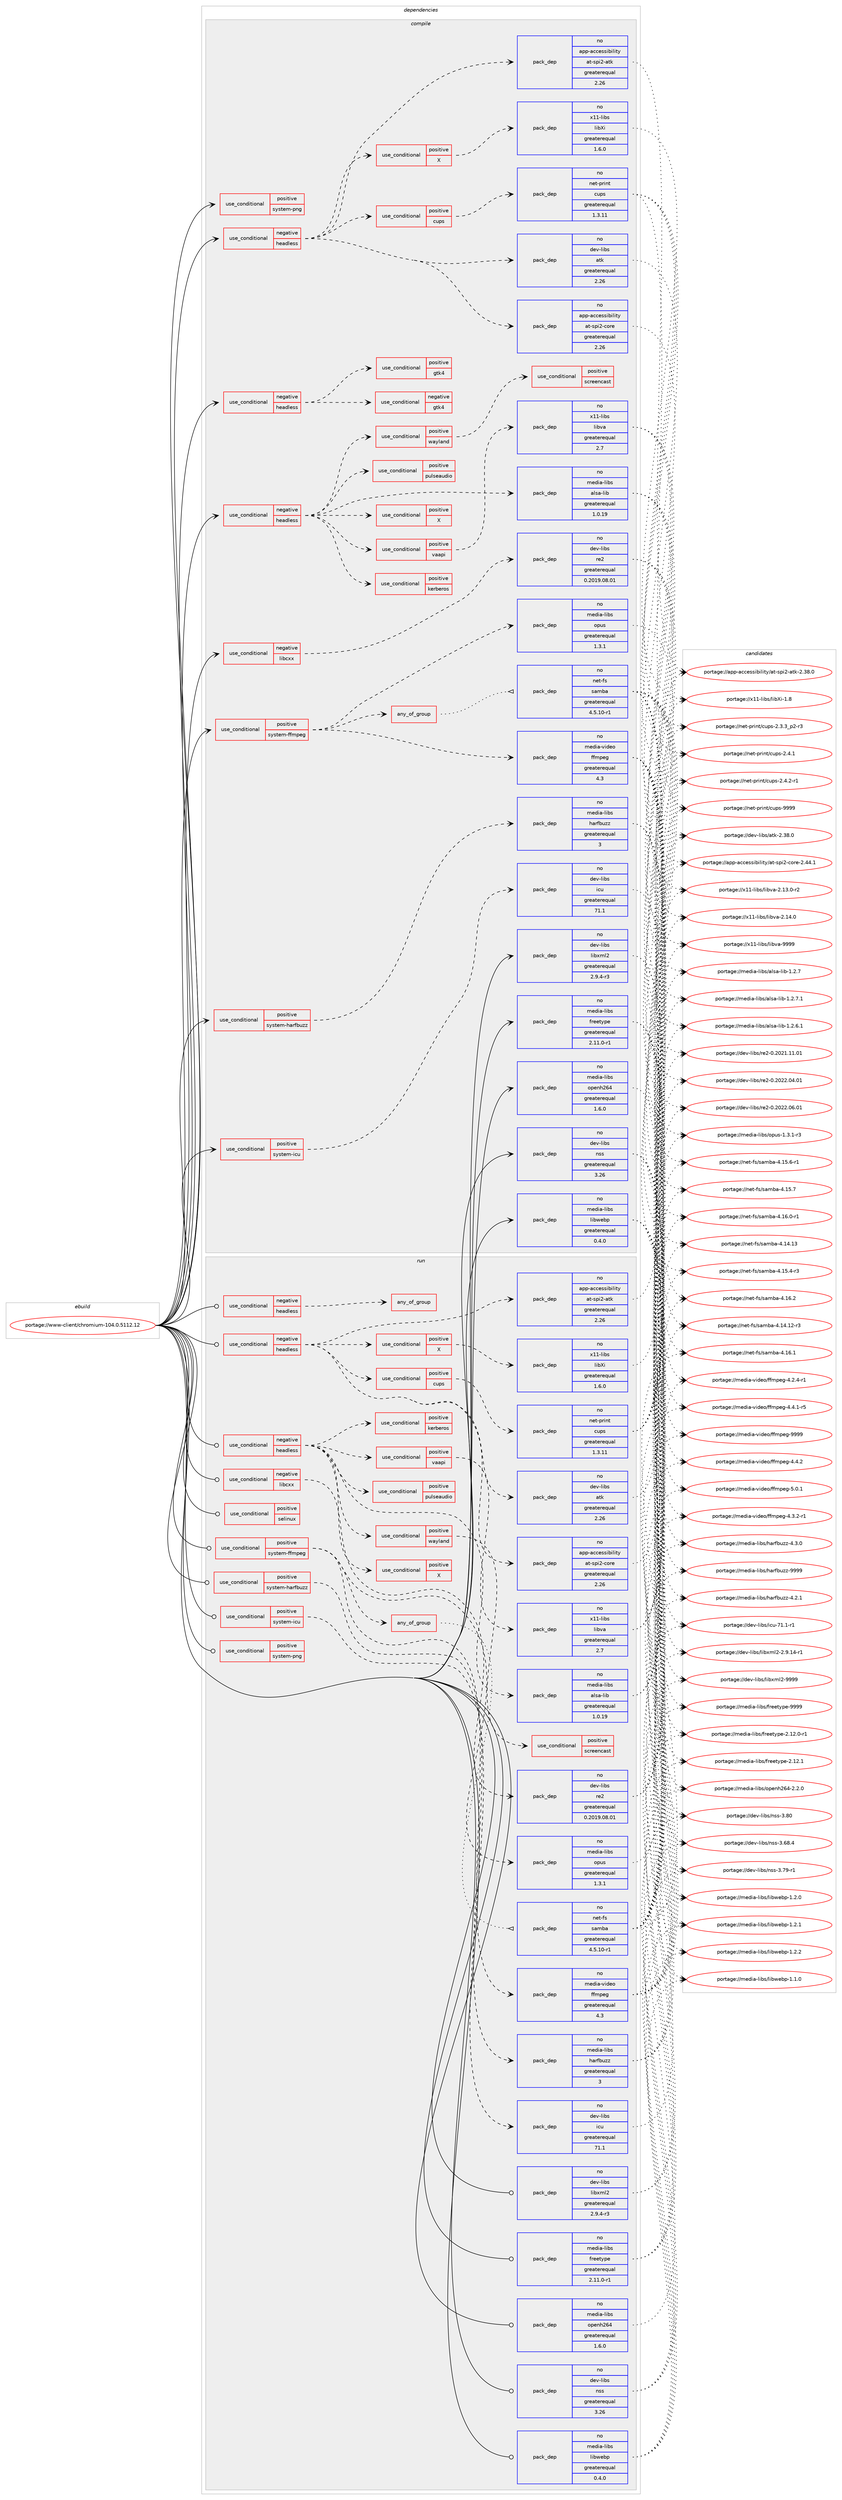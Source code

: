 digraph prolog {

# *************
# Graph options
# *************

newrank=true;
concentrate=true;
compound=true;
graph [rankdir=LR,fontname=Helvetica,fontsize=10,ranksep=1.5];#, ranksep=2.5, nodesep=0.2];
edge  [arrowhead=vee];
node  [fontname=Helvetica,fontsize=10];

# **********
# The ebuild
# **********

subgraph cluster_leftcol {
color=gray;
rank=same;
label=<<i>ebuild</i>>;
id [label="portage://www-client/chromium-104.0.5112.12", color=red, width=4, href="../www-client/chromium-104.0.5112.12.svg"];
}

# ****************
# The dependencies
# ****************

subgraph cluster_midcol {
color=gray;
label=<<i>dependencies</i>>;
subgraph cluster_compile {
fillcolor="#eeeeee";
style=filled;
label=<<i>compile</i>>;
subgraph cond2738 {
dependency5260 [label=<<TABLE BORDER="0" CELLBORDER="1" CELLSPACING="0" CELLPADDING="4"><TR><TD ROWSPAN="3" CELLPADDING="10">use_conditional</TD></TR><TR><TD>negative</TD></TR><TR><TD>headless</TD></TR></TABLE>>, shape=none, color=red];
subgraph cond2739 {
dependency5261 [label=<<TABLE BORDER="0" CELLBORDER="1" CELLSPACING="0" CELLPADDING="4"><TR><TD ROWSPAN="3" CELLPADDING="10">use_conditional</TD></TR><TR><TD>positive</TD></TR><TR><TD>X</TD></TR></TABLE>>, shape=none, color=red];
# *** BEGIN UNKNOWN DEPENDENCY TYPE (TODO) ***
# dependency5261 -> package_dependency(portage://www-client/chromium-104.0.5112.12,install,no,x11-libs,libXcomposite,none,[,,],any_same_slot,[])
# *** END UNKNOWN DEPENDENCY TYPE (TODO) ***

# *** BEGIN UNKNOWN DEPENDENCY TYPE (TODO) ***
# dependency5261 -> package_dependency(portage://www-client/chromium-104.0.5112.12,install,no,x11-libs,libXcursor,none,[,,],any_same_slot,[])
# *** END UNKNOWN DEPENDENCY TYPE (TODO) ***

# *** BEGIN UNKNOWN DEPENDENCY TYPE (TODO) ***
# dependency5261 -> package_dependency(portage://www-client/chromium-104.0.5112.12,install,no,x11-libs,libXdamage,none,[,,],any_same_slot,[])
# *** END UNKNOWN DEPENDENCY TYPE (TODO) ***

# *** BEGIN UNKNOWN DEPENDENCY TYPE (TODO) ***
# dependency5261 -> package_dependency(portage://www-client/chromium-104.0.5112.12,install,no,x11-libs,libXfixes,none,[,,],any_same_slot,[])
# *** END UNKNOWN DEPENDENCY TYPE (TODO) ***

subgraph pack2418 {
dependency5262 [label=<<TABLE BORDER="0" CELLBORDER="1" CELLSPACING="0" CELLPADDING="4" WIDTH="220"><TR><TD ROWSPAN="6" CELLPADDING="30">pack_dep</TD></TR><TR><TD WIDTH="110">no</TD></TR><TR><TD>x11-libs</TD></TR><TR><TD>libXi</TD></TR><TR><TD>greaterequal</TD></TR><TR><TD>1.6.0</TD></TR></TABLE>>, shape=none, color=blue];
}
dependency5261:e -> dependency5262:w [weight=20,style="dashed",arrowhead="vee"];
# *** BEGIN UNKNOWN DEPENDENCY TYPE (TODO) ***
# dependency5261 -> package_dependency(portage://www-client/chromium-104.0.5112.12,install,no,x11-libs,libXrandr,none,[,,],any_same_slot,[])
# *** END UNKNOWN DEPENDENCY TYPE (TODO) ***

# *** BEGIN UNKNOWN DEPENDENCY TYPE (TODO) ***
# dependency5261 -> package_dependency(portage://www-client/chromium-104.0.5112.12,install,no,x11-libs,libXrender,none,[,,],any_same_slot,[])
# *** END UNKNOWN DEPENDENCY TYPE (TODO) ***

# *** BEGIN UNKNOWN DEPENDENCY TYPE (TODO) ***
# dependency5261 -> package_dependency(portage://www-client/chromium-104.0.5112.12,install,no,x11-libs,libXtst,none,[,,],any_same_slot,[])
# *** END UNKNOWN DEPENDENCY TYPE (TODO) ***

# *** BEGIN UNKNOWN DEPENDENCY TYPE (TODO) ***
# dependency5261 -> package_dependency(portage://www-client/chromium-104.0.5112.12,install,no,x11-libs,libxshmfence,none,[,,],any_same_slot,[])
# *** END UNKNOWN DEPENDENCY TYPE (TODO) ***

}
dependency5260:e -> dependency5261:w [weight=20,style="dashed",arrowhead="vee"];
subgraph pack2419 {
dependency5263 [label=<<TABLE BORDER="0" CELLBORDER="1" CELLSPACING="0" CELLPADDING="4" WIDTH="220"><TR><TD ROWSPAN="6" CELLPADDING="30">pack_dep</TD></TR><TR><TD WIDTH="110">no</TD></TR><TR><TD>app-accessibility</TD></TR><TR><TD>at-spi2-atk</TD></TR><TR><TD>greaterequal</TD></TR><TR><TD>2.26</TD></TR></TABLE>>, shape=none, color=blue];
}
dependency5260:e -> dependency5263:w [weight=20,style="dashed",arrowhead="vee"];
subgraph pack2420 {
dependency5264 [label=<<TABLE BORDER="0" CELLBORDER="1" CELLSPACING="0" CELLPADDING="4" WIDTH="220"><TR><TD ROWSPAN="6" CELLPADDING="30">pack_dep</TD></TR><TR><TD WIDTH="110">no</TD></TR><TR><TD>app-accessibility</TD></TR><TR><TD>at-spi2-core</TD></TR><TR><TD>greaterequal</TD></TR><TR><TD>2.26</TD></TR></TABLE>>, shape=none, color=blue];
}
dependency5260:e -> dependency5264:w [weight=20,style="dashed",arrowhead="vee"];
subgraph pack2421 {
dependency5265 [label=<<TABLE BORDER="0" CELLBORDER="1" CELLSPACING="0" CELLPADDING="4" WIDTH="220"><TR><TD ROWSPAN="6" CELLPADDING="30">pack_dep</TD></TR><TR><TD WIDTH="110">no</TD></TR><TR><TD>dev-libs</TD></TR><TR><TD>atk</TD></TR><TR><TD>greaterequal</TD></TR><TR><TD>2.26</TD></TR></TABLE>>, shape=none, color=blue];
}
dependency5260:e -> dependency5265:w [weight=20,style="dashed",arrowhead="vee"];
# *** BEGIN UNKNOWN DEPENDENCY TYPE (TODO) ***
# dependency5260 -> package_dependency(portage://www-client/chromium-104.0.5112.12,install,no,media-libs,mesa,none,[,,],any_same_slot,[use(optenable(X),none),use(optenable(wayland),none)])
# *** END UNKNOWN DEPENDENCY TYPE (TODO) ***

subgraph cond2740 {
dependency5266 [label=<<TABLE BORDER="0" CELLBORDER="1" CELLSPACING="0" CELLPADDING="4"><TR><TD ROWSPAN="3" CELLPADDING="10">use_conditional</TD></TR><TR><TD>positive</TD></TR><TR><TD>cups</TD></TR></TABLE>>, shape=none, color=red];
subgraph pack2422 {
dependency5267 [label=<<TABLE BORDER="0" CELLBORDER="1" CELLSPACING="0" CELLPADDING="4" WIDTH="220"><TR><TD ROWSPAN="6" CELLPADDING="30">pack_dep</TD></TR><TR><TD WIDTH="110">no</TD></TR><TR><TD>net-print</TD></TR><TR><TD>cups</TD></TR><TR><TD>greaterequal</TD></TR><TR><TD>1.3.11</TD></TR></TABLE>>, shape=none, color=blue];
}
dependency5266:e -> dependency5267:w [weight=20,style="dashed",arrowhead="vee"];
}
dependency5260:e -> dependency5266:w [weight=20,style="dashed",arrowhead="vee"];
# *** BEGIN UNKNOWN DEPENDENCY TYPE (TODO) ***
# dependency5260 -> package_dependency(portage://www-client/chromium-104.0.5112.12,install,no,virtual,udev,none,[,,],[],[])
# *** END UNKNOWN DEPENDENCY TYPE (TODO) ***

# *** BEGIN UNKNOWN DEPENDENCY TYPE (TODO) ***
# dependency5260 -> package_dependency(portage://www-client/chromium-104.0.5112.12,install,no,x11-libs,cairo,none,[,,],any_same_slot,[])
# *** END UNKNOWN DEPENDENCY TYPE (TODO) ***

# *** BEGIN UNKNOWN DEPENDENCY TYPE (TODO) ***
# dependency5260 -> package_dependency(portage://www-client/chromium-104.0.5112.12,install,no,x11-libs,gdk-pixbuf,none,[,,],[slot(2)],[])
# *** END UNKNOWN DEPENDENCY TYPE (TODO) ***

# *** BEGIN UNKNOWN DEPENDENCY TYPE (TODO) ***
# dependency5260 -> package_dependency(portage://www-client/chromium-104.0.5112.12,install,no,x11-libs,pango,none,[,,],any_same_slot,[])
# *** END UNKNOWN DEPENDENCY TYPE (TODO) ***

}
id:e -> dependency5260:w [weight=20,style="solid",arrowhead="vee"];
subgraph cond2741 {
dependency5268 [label=<<TABLE BORDER="0" CELLBORDER="1" CELLSPACING="0" CELLPADDING="4"><TR><TD ROWSPAN="3" CELLPADDING="10">use_conditional</TD></TR><TR><TD>negative</TD></TR><TR><TD>headless</TD></TR></TABLE>>, shape=none, color=red];
subgraph cond2742 {
dependency5269 [label=<<TABLE BORDER="0" CELLBORDER="1" CELLSPACING="0" CELLPADDING="4"><TR><TD ROWSPAN="3" CELLPADDING="10">use_conditional</TD></TR><TR><TD>positive</TD></TR><TR><TD>gtk4</TD></TR></TABLE>>, shape=none, color=red];
# *** BEGIN UNKNOWN DEPENDENCY TYPE (TODO) ***
# dependency5269 -> package_dependency(portage://www-client/chromium-104.0.5112.12,install,no,gui-libs,gtk,none,[,,],[slot(4)],[use(optenable(X),none),use(optenable(wayland),none)])
# *** END UNKNOWN DEPENDENCY TYPE (TODO) ***

}
dependency5268:e -> dependency5269:w [weight=20,style="dashed",arrowhead="vee"];
subgraph cond2743 {
dependency5270 [label=<<TABLE BORDER="0" CELLBORDER="1" CELLSPACING="0" CELLPADDING="4"><TR><TD ROWSPAN="3" CELLPADDING="10">use_conditional</TD></TR><TR><TD>negative</TD></TR><TR><TD>gtk4</TD></TR></TABLE>>, shape=none, color=red];
# *** BEGIN UNKNOWN DEPENDENCY TYPE (TODO) ***
# dependency5270 -> package_dependency(portage://www-client/chromium-104.0.5112.12,install,no,x11-libs,gtk+,none,[,,],[slot(3)],[use(optenable(X),none),use(optenable(wayland),none)])
# *** END UNKNOWN DEPENDENCY TYPE (TODO) ***

}
dependency5268:e -> dependency5270:w [weight=20,style="dashed",arrowhead="vee"];
}
id:e -> dependency5268:w [weight=20,style="solid",arrowhead="vee"];
subgraph cond2744 {
dependency5271 [label=<<TABLE BORDER="0" CELLBORDER="1" CELLSPACING="0" CELLPADDING="4"><TR><TD ROWSPAN="3" CELLPADDING="10">use_conditional</TD></TR><TR><TD>negative</TD></TR><TR><TD>headless</TD></TR></TABLE>>, shape=none, color=red];
# *** BEGIN UNKNOWN DEPENDENCY TYPE (TODO) ***
# dependency5271 -> package_dependency(portage://www-client/chromium-104.0.5112.12,install,no,dev-libs,glib,none,[,,],[slot(2)],[])
# *** END UNKNOWN DEPENDENCY TYPE (TODO) ***

subgraph pack2423 {
dependency5272 [label=<<TABLE BORDER="0" CELLBORDER="1" CELLSPACING="0" CELLPADDING="4" WIDTH="220"><TR><TD ROWSPAN="6" CELLPADDING="30">pack_dep</TD></TR><TR><TD WIDTH="110">no</TD></TR><TR><TD>media-libs</TD></TR><TR><TD>alsa-lib</TD></TR><TR><TD>greaterequal</TD></TR><TR><TD>1.0.19</TD></TR></TABLE>>, shape=none, color=blue];
}
dependency5271:e -> dependency5272:w [weight=20,style="dashed",arrowhead="vee"];
subgraph cond2745 {
dependency5273 [label=<<TABLE BORDER="0" CELLBORDER="1" CELLSPACING="0" CELLPADDING="4"><TR><TD ROWSPAN="3" CELLPADDING="10">use_conditional</TD></TR><TR><TD>positive</TD></TR><TR><TD>pulseaudio</TD></TR></TABLE>>, shape=none, color=red];
# *** BEGIN UNKNOWN DEPENDENCY TYPE (TODO) ***
# dependency5273 -> package_dependency(portage://www-client/chromium-104.0.5112.12,install,no,media-sound,pulseaudio,none,[,,],any_same_slot,[])
# *** END UNKNOWN DEPENDENCY TYPE (TODO) ***

}
dependency5271:e -> dependency5273:w [weight=20,style="dashed",arrowhead="vee"];
# *** BEGIN UNKNOWN DEPENDENCY TYPE (TODO) ***
# dependency5271 -> package_dependency(portage://www-client/chromium-104.0.5112.12,install,no,sys-apps,pciutils,none,[,,],any_same_slot,[])
# *** END UNKNOWN DEPENDENCY TYPE (TODO) ***

subgraph cond2746 {
dependency5274 [label=<<TABLE BORDER="0" CELLBORDER="1" CELLSPACING="0" CELLPADDING="4"><TR><TD ROWSPAN="3" CELLPADDING="10">use_conditional</TD></TR><TR><TD>positive</TD></TR><TR><TD>kerberos</TD></TR></TABLE>>, shape=none, color=red];
# *** BEGIN UNKNOWN DEPENDENCY TYPE (TODO) ***
# dependency5274 -> package_dependency(portage://www-client/chromium-104.0.5112.12,install,no,virtual,krb5,none,[,,],[],[])
# *** END UNKNOWN DEPENDENCY TYPE (TODO) ***

}
dependency5271:e -> dependency5274:w [weight=20,style="dashed",arrowhead="vee"];
subgraph cond2747 {
dependency5275 [label=<<TABLE BORDER="0" CELLBORDER="1" CELLSPACING="0" CELLPADDING="4"><TR><TD ROWSPAN="3" CELLPADDING="10">use_conditional</TD></TR><TR><TD>positive</TD></TR><TR><TD>vaapi</TD></TR></TABLE>>, shape=none, color=red];
subgraph pack2424 {
dependency5276 [label=<<TABLE BORDER="0" CELLBORDER="1" CELLSPACING="0" CELLPADDING="4" WIDTH="220"><TR><TD ROWSPAN="6" CELLPADDING="30">pack_dep</TD></TR><TR><TD WIDTH="110">no</TD></TR><TR><TD>x11-libs</TD></TR><TR><TD>libva</TD></TR><TR><TD>greaterequal</TD></TR><TR><TD>2.7</TD></TR></TABLE>>, shape=none, color=blue];
}
dependency5275:e -> dependency5276:w [weight=20,style="dashed",arrowhead="vee"];
}
dependency5271:e -> dependency5275:w [weight=20,style="dashed",arrowhead="vee"];
subgraph cond2748 {
dependency5277 [label=<<TABLE BORDER="0" CELLBORDER="1" CELLSPACING="0" CELLPADDING="4"><TR><TD ROWSPAN="3" CELLPADDING="10">use_conditional</TD></TR><TR><TD>positive</TD></TR><TR><TD>X</TD></TR></TABLE>>, shape=none, color=red];
# *** BEGIN UNKNOWN DEPENDENCY TYPE (TODO) ***
# dependency5277 -> package_dependency(portage://www-client/chromium-104.0.5112.12,install,no,x11-libs,libX11,none,[,,],any_same_slot,[])
# *** END UNKNOWN DEPENDENCY TYPE (TODO) ***

# *** BEGIN UNKNOWN DEPENDENCY TYPE (TODO) ***
# dependency5277 -> package_dependency(portage://www-client/chromium-104.0.5112.12,install,no,x11-libs,libXext,none,[,,],any_same_slot,[])
# *** END UNKNOWN DEPENDENCY TYPE (TODO) ***

# *** BEGIN UNKNOWN DEPENDENCY TYPE (TODO) ***
# dependency5277 -> package_dependency(portage://www-client/chromium-104.0.5112.12,install,no,x11-libs,libxcb,none,[,,],any_same_slot,[])
# *** END UNKNOWN DEPENDENCY TYPE (TODO) ***

}
dependency5271:e -> dependency5277:w [weight=20,style="dashed",arrowhead="vee"];
# *** BEGIN UNKNOWN DEPENDENCY TYPE (TODO) ***
# dependency5271 -> package_dependency(portage://www-client/chromium-104.0.5112.12,install,no,x11-libs,libxkbcommon,none,[,,],any_same_slot,[])
# *** END UNKNOWN DEPENDENCY TYPE (TODO) ***

subgraph cond2749 {
dependency5278 [label=<<TABLE BORDER="0" CELLBORDER="1" CELLSPACING="0" CELLPADDING="4"><TR><TD ROWSPAN="3" CELLPADDING="10">use_conditional</TD></TR><TR><TD>positive</TD></TR><TR><TD>wayland</TD></TR></TABLE>>, shape=none, color=red];
# *** BEGIN UNKNOWN DEPENDENCY TYPE (TODO) ***
# dependency5278 -> package_dependency(portage://www-client/chromium-104.0.5112.12,install,no,dev-libs,wayland,none,[,,],any_same_slot,[])
# *** END UNKNOWN DEPENDENCY TYPE (TODO) ***

subgraph cond2750 {
dependency5279 [label=<<TABLE BORDER="0" CELLBORDER="1" CELLSPACING="0" CELLPADDING="4"><TR><TD ROWSPAN="3" CELLPADDING="10">use_conditional</TD></TR><TR><TD>positive</TD></TR><TR><TD>screencast</TD></TR></TABLE>>, shape=none, color=red];
# *** BEGIN UNKNOWN DEPENDENCY TYPE (TODO) ***
# dependency5279 -> package_dependency(portage://www-client/chromium-104.0.5112.12,install,no,media-video,pipewire,none,[,,],any_same_slot,[])
# *** END UNKNOWN DEPENDENCY TYPE (TODO) ***

}
dependency5278:e -> dependency5279:w [weight=20,style="dashed",arrowhead="vee"];
}
dependency5271:e -> dependency5278:w [weight=20,style="dashed",arrowhead="vee"];
}
id:e -> dependency5271:w [weight=20,style="solid",arrowhead="vee"];
subgraph cond2751 {
dependency5280 [label=<<TABLE BORDER="0" CELLBORDER="1" CELLSPACING="0" CELLPADDING="4"><TR><TD ROWSPAN="3" CELLPADDING="10">use_conditional</TD></TR><TR><TD>negative</TD></TR><TR><TD>libcxx</TD></TR></TABLE>>, shape=none, color=red];
subgraph pack2425 {
dependency5281 [label=<<TABLE BORDER="0" CELLBORDER="1" CELLSPACING="0" CELLPADDING="4" WIDTH="220"><TR><TD ROWSPAN="6" CELLPADDING="30">pack_dep</TD></TR><TR><TD WIDTH="110">no</TD></TR><TR><TD>dev-libs</TD></TR><TR><TD>re2</TD></TR><TR><TD>greaterequal</TD></TR><TR><TD>0.2019.08.01</TD></TR></TABLE>>, shape=none, color=blue];
}
dependency5280:e -> dependency5281:w [weight=20,style="dashed",arrowhead="vee"];
}
id:e -> dependency5280:w [weight=20,style="solid",arrowhead="vee"];
subgraph cond2752 {
dependency5282 [label=<<TABLE BORDER="0" CELLBORDER="1" CELLSPACING="0" CELLPADDING="4"><TR><TD ROWSPAN="3" CELLPADDING="10">use_conditional</TD></TR><TR><TD>positive</TD></TR><TR><TD>system-ffmpeg</TD></TR></TABLE>>, shape=none, color=red];
subgraph pack2426 {
dependency5283 [label=<<TABLE BORDER="0" CELLBORDER="1" CELLSPACING="0" CELLPADDING="4" WIDTH="220"><TR><TD ROWSPAN="6" CELLPADDING="30">pack_dep</TD></TR><TR><TD WIDTH="110">no</TD></TR><TR><TD>media-video</TD></TR><TR><TD>ffmpeg</TD></TR><TR><TD>greaterequal</TD></TR><TR><TD>4.3</TD></TR></TABLE>>, shape=none, color=blue];
}
dependency5282:e -> dependency5283:w [weight=20,style="dashed",arrowhead="vee"];
subgraph any96 {
dependency5284 [label=<<TABLE BORDER="0" CELLBORDER="1" CELLSPACING="0" CELLPADDING="4"><TR><TD CELLPADDING="10">any_of_group</TD></TR></TABLE>>, shape=none, color=red];# *** BEGIN UNKNOWN DEPENDENCY TYPE (TODO) ***
# dependency5284 -> package_dependency(portage://www-client/chromium-104.0.5112.12,install,no,media-video,ffmpeg,none,[,,],[],[use(disable(samba),none)])
# *** END UNKNOWN DEPENDENCY TYPE (TODO) ***

subgraph pack2427 {
dependency5285 [label=<<TABLE BORDER="0" CELLBORDER="1" CELLSPACING="0" CELLPADDING="4" WIDTH="220"><TR><TD ROWSPAN="6" CELLPADDING="30">pack_dep</TD></TR><TR><TD WIDTH="110">no</TD></TR><TR><TD>net-fs</TD></TR><TR><TD>samba</TD></TR><TR><TD>greaterequal</TD></TR><TR><TD>4.5.10-r1</TD></TR></TABLE>>, shape=none, color=blue];
}
dependency5284:e -> dependency5285:w [weight=20,style="dotted",arrowhead="oinv"];
}
dependency5282:e -> dependency5284:w [weight=20,style="dashed",arrowhead="vee"];
subgraph pack2428 {
dependency5286 [label=<<TABLE BORDER="0" CELLBORDER="1" CELLSPACING="0" CELLPADDING="4" WIDTH="220"><TR><TD ROWSPAN="6" CELLPADDING="30">pack_dep</TD></TR><TR><TD WIDTH="110">no</TD></TR><TR><TD>media-libs</TD></TR><TR><TD>opus</TD></TR><TR><TD>greaterequal</TD></TR><TR><TD>1.3.1</TD></TR></TABLE>>, shape=none, color=blue];
}
dependency5282:e -> dependency5286:w [weight=20,style="dashed",arrowhead="vee"];
}
id:e -> dependency5282:w [weight=20,style="solid",arrowhead="vee"];
subgraph cond2753 {
dependency5287 [label=<<TABLE BORDER="0" CELLBORDER="1" CELLSPACING="0" CELLPADDING="4"><TR><TD ROWSPAN="3" CELLPADDING="10">use_conditional</TD></TR><TR><TD>positive</TD></TR><TR><TD>system-harfbuzz</TD></TR></TABLE>>, shape=none, color=red];
subgraph pack2429 {
dependency5288 [label=<<TABLE BORDER="0" CELLBORDER="1" CELLSPACING="0" CELLPADDING="4" WIDTH="220"><TR><TD ROWSPAN="6" CELLPADDING="30">pack_dep</TD></TR><TR><TD WIDTH="110">no</TD></TR><TR><TD>media-libs</TD></TR><TR><TD>harfbuzz</TD></TR><TR><TD>greaterequal</TD></TR><TR><TD>3</TD></TR></TABLE>>, shape=none, color=blue];
}
dependency5287:e -> dependency5288:w [weight=20,style="dashed",arrowhead="vee"];
}
id:e -> dependency5287:w [weight=20,style="solid",arrowhead="vee"];
subgraph cond2754 {
dependency5289 [label=<<TABLE BORDER="0" CELLBORDER="1" CELLSPACING="0" CELLPADDING="4"><TR><TD ROWSPAN="3" CELLPADDING="10">use_conditional</TD></TR><TR><TD>positive</TD></TR><TR><TD>system-icu</TD></TR></TABLE>>, shape=none, color=red];
subgraph pack2430 {
dependency5290 [label=<<TABLE BORDER="0" CELLBORDER="1" CELLSPACING="0" CELLPADDING="4" WIDTH="220"><TR><TD ROWSPAN="6" CELLPADDING="30">pack_dep</TD></TR><TR><TD WIDTH="110">no</TD></TR><TR><TD>dev-libs</TD></TR><TR><TD>icu</TD></TR><TR><TD>greaterequal</TD></TR><TR><TD>71.1</TD></TR></TABLE>>, shape=none, color=blue];
}
dependency5289:e -> dependency5290:w [weight=20,style="dashed",arrowhead="vee"];
}
id:e -> dependency5289:w [weight=20,style="solid",arrowhead="vee"];
subgraph cond2755 {
dependency5291 [label=<<TABLE BORDER="0" CELLBORDER="1" CELLSPACING="0" CELLPADDING="4"><TR><TD ROWSPAN="3" CELLPADDING="10">use_conditional</TD></TR><TR><TD>positive</TD></TR><TR><TD>system-png</TD></TR></TABLE>>, shape=none, color=red];
# *** BEGIN UNKNOWN DEPENDENCY TYPE (TODO) ***
# dependency5291 -> package_dependency(portage://www-client/chromium-104.0.5112.12,install,no,media-libs,libpng,none,[,,],any_same_slot,[use(disable(apng),none)])
# *** END UNKNOWN DEPENDENCY TYPE (TODO) ***

}
id:e -> dependency5291:w [weight=20,style="solid",arrowhead="vee"];
# *** BEGIN UNKNOWN DEPENDENCY TYPE (TODO) ***
# id -> package_dependency(portage://www-client/chromium-104.0.5112.12,install,no,app-arch,bzip2,none,[,,],any_same_slot,[])
# *** END UNKNOWN DEPENDENCY TYPE (TODO) ***

# *** BEGIN UNKNOWN DEPENDENCY TYPE (TODO) ***
# id -> package_dependency(portage://www-client/chromium-104.0.5112.12,install,no,dev-libs,expat,none,[,,],any_same_slot,[])
# *** END UNKNOWN DEPENDENCY TYPE (TODO) ***

subgraph pack2431 {
dependency5292 [label=<<TABLE BORDER="0" CELLBORDER="1" CELLSPACING="0" CELLPADDING="4" WIDTH="220"><TR><TD ROWSPAN="6" CELLPADDING="30">pack_dep</TD></TR><TR><TD WIDTH="110">no</TD></TR><TR><TD>dev-libs</TD></TR><TR><TD>libxml2</TD></TR><TR><TD>greaterequal</TD></TR><TR><TD>2.9.4-r3</TD></TR></TABLE>>, shape=none, color=blue];
}
id:e -> dependency5292:w [weight=20,style="solid",arrowhead="vee"];
# *** BEGIN UNKNOWN DEPENDENCY TYPE (TODO) ***
# id -> package_dependency(portage://www-client/chromium-104.0.5112.12,install,no,dev-libs,libxslt,none,[,,],any_same_slot,[])
# *** END UNKNOWN DEPENDENCY TYPE (TODO) ***

# *** BEGIN UNKNOWN DEPENDENCY TYPE (TODO) ***
# id -> package_dependency(portage://www-client/chromium-104.0.5112.12,install,no,dev-libs,nspr,none,[,,],any_same_slot,[])
# *** END UNKNOWN DEPENDENCY TYPE (TODO) ***

subgraph pack2432 {
dependency5293 [label=<<TABLE BORDER="0" CELLBORDER="1" CELLSPACING="0" CELLPADDING="4" WIDTH="220"><TR><TD ROWSPAN="6" CELLPADDING="30">pack_dep</TD></TR><TR><TD WIDTH="110">no</TD></TR><TR><TD>dev-libs</TD></TR><TR><TD>nss</TD></TR><TR><TD>greaterequal</TD></TR><TR><TD>3.26</TD></TR></TABLE>>, shape=none, color=blue];
}
id:e -> dependency5293:w [weight=20,style="solid",arrowhead="vee"];
# *** BEGIN UNKNOWN DEPENDENCY TYPE (TODO) ***
# id -> package_dependency(portage://www-client/chromium-104.0.5112.12,install,no,media-libs,flac,none,[,,],any_same_slot,[])
# *** END UNKNOWN DEPENDENCY TYPE (TODO) ***

# *** BEGIN UNKNOWN DEPENDENCY TYPE (TODO) ***
# id -> package_dependency(portage://www-client/chromium-104.0.5112.12,install,no,media-libs,fontconfig,none,[,,],any_same_slot,[])
# *** END UNKNOWN DEPENDENCY TYPE (TODO) ***

subgraph pack2433 {
dependency5294 [label=<<TABLE BORDER="0" CELLBORDER="1" CELLSPACING="0" CELLPADDING="4" WIDTH="220"><TR><TD ROWSPAN="6" CELLPADDING="30">pack_dep</TD></TR><TR><TD WIDTH="110">no</TD></TR><TR><TD>media-libs</TD></TR><TR><TD>freetype</TD></TR><TR><TD>greaterequal</TD></TR><TR><TD>2.11.0-r1</TD></TR></TABLE>>, shape=none, color=blue];
}
id:e -> dependency5294:w [weight=20,style="solid",arrowhead="vee"];
# *** BEGIN UNKNOWN DEPENDENCY TYPE (TODO) ***
# id -> package_dependency(portage://www-client/chromium-104.0.5112.12,install,no,media-libs,libjpeg-turbo,none,[,,],any_same_slot,[])
# *** END UNKNOWN DEPENDENCY TYPE (TODO) ***

subgraph pack2434 {
dependency5295 [label=<<TABLE BORDER="0" CELLBORDER="1" CELLSPACING="0" CELLPADDING="4" WIDTH="220"><TR><TD ROWSPAN="6" CELLPADDING="30">pack_dep</TD></TR><TR><TD WIDTH="110">no</TD></TR><TR><TD>media-libs</TD></TR><TR><TD>libwebp</TD></TR><TR><TD>greaterequal</TD></TR><TR><TD>0.4.0</TD></TR></TABLE>>, shape=none, color=blue];
}
id:e -> dependency5295:w [weight=20,style="solid",arrowhead="vee"];
# *** BEGIN UNKNOWN DEPENDENCY TYPE (TODO) ***
# id -> package_dependency(portage://www-client/chromium-104.0.5112.12,install,no,media-libs,mesa,none,[,,],any_same_slot,[use(enable(gbm),positive)])
# *** END UNKNOWN DEPENDENCY TYPE (TODO) ***

subgraph pack2435 {
dependency5296 [label=<<TABLE BORDER="0" CELLBORDER="1" CELLSPACING="0" CELLPADDING="4" WIDTH="220"><TR><TD ROWSPAN="6" CELLPADDING="30">pack_dep</TD></TR><TR><TD WIDTH="110">no</TD></TR><TR><TD>media-libs</TD></TR><TR><TD>openh264</TD></TR><TR><TD>greaterequal</TD></TR><TR><TD>1.6.0</TD></TR></TABLE>>, shape=none, color=blue];
}
id:e -> dependency5296:w [weight=20,style="solid",arrowhead="vee"];
# *** BEGIN UNKNOWN DEPENDENCY TYPE (TODO) ***
# id -> package_dependency(portage://www-client/chromium-104.0.5112.12,install,no,net-misc,curl,none,[,,],[],[use(enable(ssl),none)])
# *** END UNKNOWN DEPENDENCY TYPE (TODO) ***

# *** BEGIN UNKNOWN DEPENDENCY TYPE (TODO) ***
# id -> package_dependency(portage://www-client/chromium-104.0.5112.12,install,no,sys-apps,dbus,none,[,,],any_same_slot,[])
# *** END UNKNOWN DEPENDENCY TYPE (TODO) ***

# *** BEGIN UNKNOWN DEPENDENCY TYPE (TODO) ***
# id -> package_dependency(portage://www-client/chromium-104.0.5112.12,install,no,sys-libs,zlib,none,[,,],any_same_slot,[])
# *** END UNKNOWN DEPENDENCY TYPE (TODO) ***

# *** BEGIN UNKNOWN DEPENDENCY TYPE (TODO) ***
# id -> package_dependency(portage://www-client/chromium-104.0.5112.12,install,no,sys-libs,zlib,none,[,,],any_same_slot,[use(enable(minizip),none)])
# *** END UNKNOWN DEPENDENCY TYPE (TODO) ***

# *** BEGIN UNKNOWN DEPENDENCY TYPE (TODO) ***
# id -> package_dependency(portage://www-client/chromium-104.0.5112.12,install,no,x11-libs,libdrm,none,[,,],any_same_slot,[])
# *** END UNKNOWN DEPENDENCY TYPE (TODO) ***

# *** BEGIN UNKNOWN DEPENDENCY TYPE (TODO) ***
# id -> package_dependency(portage://www-client/chromium-104.0.5112.12,install,strong,sys-devel,llvm,none,[,,],[slot(0)],[])
# *** END UNKNOWN DEPENDENCY TYPE (TODO) ***

}
subgraph cluster_compileandrun {
fillcolor="#eeeeee";
style=filled;
label=<<i>compile and run</i>>;
}
subgraph cluster_run {
fillcolor="#eeeeee";
style=filled;
label=<<i>run</i>>;
subgraph cond2756 {
dependency5297 [label=<<TABLE BORDER="0" CELLBORDER="1" CELLSPACING="0" CELLPADDING="4"><TR><TD ROWSPAN="3" CELLPADDING="10">use_conditional</TD></TR><TR><TD>negative</TD></TR><TR><TD>headless</TD></TR></TABLE>>, shape=none, color=red];
subgraph any97 {
dependency5298 [label=<<TABLE BORDER="0" CELLBORDER="1" CELLSPACING="0" CELLPADDING="4"><TR><TD CELLPADDING="10">any_of_group</TD></TR></TABLE>>, shape=none, color=red];# *** BEGIN UNKNOWN DEPENDENCY TYPE (TODO) ***
# dependency5298 -> package_dependency(portage://www-client/chromium-104.0.5112.12,run,no,x11-libs,gtk+,none,[,,],[slot(3)],[use(optenable(X),none),use(optenable(wayland),none)])
# *** END UNKNOWN DEPENDENCY TYPE (TODO) ***

# *** BEGIN UNKNOWN DEPENDENCY TYPE (TODO) ***
# dependency5298 -> package_dependency(portage://www-client/chromium-104.0.5112.12,run,no,gui-libs,gtk,none,[,,],[slot(4)],[use(optenable(X),none),use(optenable(wayland),none)])
# *** END UNKNOWN DEPENDENCY TYPE (TODO) ***

}
dependency5297:e -> dependency5298:w [weight=20,style="dashed",arrowhead="vee"];
# *** BEGIN UNKNOWN DEPENDENCY TYPE (TODO) ***
# dependency5297 -> package_dependency(portage://www-client/chromium-104.0.5112.12,run,no,x11-misc,xdg-utils,none,[,,],[],[])
# *** END UNKNOWN DEPENDENCY TYPE (TODO) ***

}
id:e -> dependency5297:w [weight=20,style="solid",arrowhead="odot"];
subgraph cond2757 {
dependency5299 [label=<<TABLE BORDER="0" CELLBORDER="1" CELLSPACING="0" CELLPADDING="4"><TR><TD ROWSPAN="3" CELLPADDING="10">use_conditional</TD></TR><TR><TD>negative</TD></TR><TR><TD>headless</TD></TR></TABLE>>, shape=none, color=red];
subgraph cond2758 {
dependency5300 [label=<<TABLE BORDER="0" CELLBORDER="1" CELLSPACING="0" CELLPADDING="4"><TR><TD ROWSPAN="3" CELLPADDING="10">use_conditional</TD></TR><TR><TD>positive</TD></TR><TR><TD>X</TD></TR></TABLE>>, shape=none, color=red];
# *** BEGIN UNKNOWN DEPENDENCY TYPE (TODO) ***
# dependency5300 -> package_dependency(portage://www-client/chromium-104.0.5112.12,run,no,x11-libs,libXcomposite,none,[,,],any_same_slot,[])
# *** END UNKNOWN DEPENDENCY TYPE (TODO) ***

# *** BEGIN UNKNOWN DEPENDENCY TYPE (TODO) ***
# dependency5300 -> package_dependency(portage://www-client/chromium-104.0.5112.12,run,no,x11-libs,libXcursor,none,[,,],any_same_slot,[])
# *** END UNKNOWN DEPENDENCY TYPE (TODO) ***

# *** BEGIN UNKNOWN DEPENDENCY TYPE (TODO) ***
# dependency5300 -> package_dependency(portage://www-client/chromium-104.0.5112.12,run,no,x11-libs,libXdamage,none,[,,],any_same_slot,[])
# *** END UNKNOWN DEPENDENCY TYPE (TODO) ***

# *** BEGIN UNKNOWN DEPENDENCY TYPE (TODO) ***
# dependency5300 -> package_dependency(portage://www-client/chromium-104.0.5112.12,run,no,x11-libs,libXfixes,none,[,,],any_same_slot,[])
# *** END UNKNOWN DEPENDENCY TYPE (TODO) ***

subgraph pack2436 {
dependency5301 [label=<<TABLE BORDER="0" CELLBORDER="1" CELLSPACING="0" CELLPADDING="4" WIDTH="220"><TR><TD ROWSPAN="6" CELLPADDING="30">pack_dep</TD></TR><TR><TD WIDTH="110">no</TD></TR><TR><TD>x11-libs</TD></TR><TR><TD>libXi</TD></TR><TR><TD>greaterequal</TD></TR><TR><TD>1.6.0</TD></TR></TABLE>>, shape=none, color=blue];
}
dependency5300:e -> dependency5301:w [weight=20,style="dashed",arrowhead="vee"];
# *** BEGIN UNKNOWN DEPENDENCY TYPE (TODO) ***
# dependency5300 -> package_dependency(portage://www-client/chromium-104.0.5112.12,run,no,x11-libs,libXrandr,none,[,,],any_same_slot,[])
# *** END UNKNOWN DEPENDENCY TYPE (TODO) ***

# *** BEGIN UNKNOWN DEPENDENCY TYPE (TODO) ***
# dependency5300 -> package_dependency(portage://www-client/chromium-104.0.5112.12,run,no,x11-libs,libXrender,none,[,,],any_same_slot,[])
# *** END UNKNOWN DEPENDENCY TYPE (TODO) ***

# *** BEGIN UNKNOWN DEPENDENCY TYPE (TODO) ***
# dependency5300 -> package_dependency(portage://www-client/chromium-104.0.5112.12,run,no,x11-libs,libXtst,none,[,,],any_same_slot,[])
# *** END UNKNOWN DEPENDENCY TYPE (TODO) ***

# *** BEGIN UNKNOWN DEPENDENCY TYPE (TODO) ***
# dependency5300 -> package_dependency(portage://www-client/chromium-104.0.5112.12,run,no,x11-libs,libxshmfence,none,[,,],any_same_slot,[])
# *** END UNKNOWN DEPENDENCY TYPE (TODO) ***

}
dependency5299:e -> dependency5300:w [weight=20,style="dashed",arrowhead="vee"];
subgraph pack2437 {
dependency5302 [label=<<TABLE BORDER="0" CELLBORDER="1" CELLSPACING="0" CELLPADDING="4" WIDTH="220"><TR><TD ROWSPAN="6" CELLPADDING="30">pack_dep</TD></TR><TR><TD WIDTH="110">no</TD></TR><TR><TD>app-accessibility</TD></TR><TR><TD>at-spi2-atk</TD></TR><TR><TD>greaterequal</TD></TR><TR><TD>2.26</TD></TR></TABLE>>, shape=none, color=blue];
}
dependency5299:e -> dependency5302:w [weight=20,style="dashed",arrowhead="vee"];
subgraph pack2438 {
dependency5303 [label=<<TABLE BORDER="0" CELLBORDER="1" CELLSPACING="0" CELLPADDING="4" WIDTH="220"><TR><TD ROWSPAN="6" CELLPADDING="30">pack_dep</TD></TR><TR><TD WIDTH="110">no</TD></TR><TR><TD>app-accessibility</TD></TR><TR><TD>at-spi2-core</TD></TR><TR><TD>greaterequal</TD></TR><TR><TD>2.26</TD></TR></TABLE>>, shape=none, color=blue];
}
dependency5299:e -> dependency5303:w [weight=20,style="dashed",arrowhead="vee"];
subgraph pack2439 {
dependency5304 [label=<<TABLE BORDER="0" CELLBORDER="1" CELLSPACING="0" CELLPADDING="4" WIDTH="220"><TR><TD ROWSPAN="6" CELLPADDING="30">pack_dep</TD></TR><TR><TD WIDTH="110">no</TD></TR><TR><TD>dev-libs</TD></TR><TR><TD>atk</TD></TR><TR><TD>greaterequal</TD></TR><TR><TD>2.26</TD></TR></TABLE>>, shape=none, color=blue];
}
dependency5299:e -> dependency5304:w [weight=20,style="dashed",arrowhead="vee"];
# *** BEGIN UNKNOWN DEPENDENCY TYPE (TODO) ***
# dependency5299 -> package_dependency(portage://www-client/chromium-104.0.5112.12,run,no,media-libs,mesa,none,[,,],any_same_slot,[use(optenable(X),none),use(optenable(wayland),none)])
# *** END UNKNOWN DEPENDENCY TYPE (TODO) ***

subgraph cond2759 {
dependency5305 [label=<<TABLE BORDER="0" CELLBORDER="1" CELLSPACING="0" CELLPADDING="4"><TR><TD ROWSPAN="3" CELLPADDING="10">use_conditional</TD></TR><TR><TD>positive</TD></TR><TR><TD>cups</TD></TR></TABLE>>, shape=none, color=red];
subgraph pack2440 {
dependency5306 [label=<<TABLE BORDER="0" CELLBORDER="1" CELLSPACING="0" CELLPADDING="4" WIDTH="220"><TR><TD ROWSPAN="6" CELLPADDING="30">pack_dep</TD></TR><TR><TD WIDTH="110">no</TD></TR><TR><TD>net-print</TD></TR><TR><TD>cups</TD></TR><TR><TD>greaterequal</TD></TR><TR><TD>1.3.11</TD></TR></TABLE>>, shape=none, color=blue];
}
dependency5305:e -> dependency5306:w [weight=20,style="dashed",arrowhead="vee"];
}
dependency5299:e -> dependency5305:w [weight=20,style="dashed",arrowhead="vee"];
# *** BEGIN UNKNOWN DEPENDENCY TYPE (TODO) ***
# dependency5299 -> package_dependency(portage://www-client/chromium-104.0.5112.12,run,no,virtual,udev,none,[,,],[],[])
# *** END UNKNOWN DEPENDENCY TYPE (TODO) ***

# *** BEGIN UNKNOWN DEPENDENCY TYPE (TODO) ***
# dependency5299 -> package_dependency(portage://www-client/chromium-104.0.5112.12,run,no,x11-libs,cairo,none,[,,],any_same_slot,[])
# *** END UNKNOWN DEPENDENCY TYPE (TODO) ***

# *** BEGIN UNKNOWN DEPENDENCY TYPE (TODO) ***
# dependency5299 -> package_dependency(portage://www-client/chromium-104.0.5112.12,run,no,x11-libs,gdk-pixbuf,none,[,,],[slot(2)],[])
# *** END UNKNOWN DEPENDENCY TYPE (TODO) ***

# *** BEGIN UNKNOWN DEPENDENCY TYPE (TODO) ***
# dependency5299 -> package_dependency(portage://www-client/chromium-104.0.5112.12,run,no,x11-libs,pango,none,[,,],any_same_slot,[])
# *** END UNKNOWN DEPENDENCY TYPE (TODO) ***

}
id:e -> dependency5299:w [weight=20,style="solid",arrowhead="odot"];
subgraph cond2760 {
dependency5307 [label=<<TABLE BORDER="0" CELLBORDER="1" CELLSPACING="0" CELLPADDING="4"><TR><TD ROWSPAN="3" CELLPADDING="10">use_conditional</TD></TR><TR><TD>negative</TD></TR><TR><TD>headless</TD></TR></TABLE>>, shape=none, color=red];
# *** BEGIN UNKNOWN DEPENDENCY TYPE (TODO) ***
# dependency5307 -> package_dependency(portage://www-client/chromium-104.0.5112.12,run,no,dev-libs,glib,none,[,,],[slot(2)],[])
# *** END UNKNOWN DEPENDENCY TYPE (TODO) ***

subgraph pack2441 {
dependency5308 [label=<<TABLE BORDER="0" CELLBORDER="1" CELLSPACING="0" CELLPADDING="4" WIDTH="220"><TR><TD ROWSPAN="6" CELLPADDING="30">pack_dep</TD></TR><TR><TD WIDTH="110">no</TD></TR><TR><TD>media-libs</TD></TR><TR><TD>alsa-lib</TD></TR><TR><TD>greaterequal</TD></TR><TR><TD>1.0.19</TD></TR></TABLE>>, shape=none, color=blue];
}
dependency5307:e -> dependency5308:w [weight=20,style="dashed",arrowhead="vee"];
subgraph cond2761 {
dependency5309 [label=<<TABLE BORDER="0" CELLBORDER="1" CELLSPACING="0" CELLPADDING="4"><TR><TD ROWSPAN="3" CELLPADDING="10">use_conditional</TD></TR><TR><TD>positive</TD></TR><TR><TD>pulseaudio</TD></TR></TABLE>>, shape=none, color=red];
# *** BEGIN UNKNOWN DEPENDENCY TYPE (TODO) ***
# dependency5309 -> package_dependency(portage://www-client/chromium-104.0.5112.12,run,no,media-sound,pulseaudio,none,[,,],any_same_slot,[])
# *** END UNKNOWN DEPENDENCY TYPE (TODO) ***

}
dependency5307:e -> dependency5309:w [weight=20,style="dashed",arrowhead="vee"];
# *** BEGIN UNKNOWN DEPENDENCY TYPE (TODO) ***
# dependency5307 -> package_dependency(portage://www-client/chromium-104.0.5112.12,run,no,sys-apps,pciutils,none,[,,],any_same_slot,[])
# *** END UNKNOWN DEPENDENCY TYPE (TODO) ***

subgraph cond2762 {
dependency5310 [label=<<TABLE BORDER="0" CELLBORDER="1" CELLSPACING="0" CELLPADDING="4"><TR><TD ROWSPAN="3" CELLPADDING="10">use_conditional</TD></TR><TR><TD>positive</TD></TR><TR><TD>kerberos</TD></TR></TABLE>>, shape=none, color=red];
# *** BEGIN UNKNOWN DEPENDENCY TYPE (TODO) ***
# dependency5310 -> package_dependency(portage://www-client/chromium-104.0.5112.12,run,no,virtual,krb5,none,[,,],[],[])
# *** END UNKNOWN DEPENDENCY TYPE (TODO) ***

}
dependency5307:e -> dependency5310:w [weight=20,style="dashed",arrowhead="vee"];
subgraph cond2763 {
dependency5311 [label=<<TABLE BORDER="0" CELLBORDER="1" CELLSPACING="0" CELLPADDING="4"><TR><TD ROWSPAN="3" CELLPADDING="10">use_conditional</TD></TR><TR><TD>positive</TD></TR><TR><TD>vaapi</TD></TR></TABLE>>, shape=none, color=red];
subgraph pack2442 {
dependency5312 [label=<<TABLE BORDER="0" CELLBORDER="1" CELLSPACING="0" CELLPADDING="4" WIDTH="220"><TR><TD ROWSPAN="6" CELLPADDING="30">pack_dep</TD></TR><TR><TD WIDTH="110">no</TD></TR><TR><TD>x11-libs</TD></TR><TR><TD>libva</TD></TR><TR><TD>greaterequal</TD></TR><TR><TD>2.7</TD></TR></TABLE>>, shape=none, color=blue];
}
dependency5311:e -> dependency5312:w [weight=20,style="dashed",arrowhead="vee"];
}
dependency5307:e -> dependency5311:w [weight=20,style="dashed",arrowhead="vee"];
subgraph cond2764 {
dependency5313 [label=<<TABLE BORDER="0" CELLBORDER="1" CELLSPACING="0" CELLPADDING="4"><TR><TD ROWSPAN="3" CELLPADDING="10">use_conditional</TD></TR><TR><TD>positive</TD></TR><TR><TD>X</TD></TR></TABLE>>, shape=none, color=red];
# *** BEGIN UNKNOWN DEPENDENCY TYPE (TODO) ***
# dependency5313 -> package_dependency(portage://www-client/chromium-104.0.5112.12,run,no,x11-libs,libX11,none,[,,],any_same_slot,[])
# *** END UNKNOWN DEPENDENCY TYPE (TODO) ***

# *** BEGIN UNKNOWN DEPENDENCY TYPE (TODO) ***
# dependency5313 -> package_dependency(portage://www-client/chromium-104.0.5112.12,run,no,x11-libs,libXext,none,[,,],any_same_slot,[])
# *** END UNKNOWN DEPENDENCY TYPE (TODO) ***

# *** BEGIN UNKNOWN DEPENDENCY TYPE (TODO) ***
# dependency5313 -> package_dependency(portage://www-client/chromium-104.0.5112.12,run,no,x11-libs,libxcb,none,[,,],any_same_slot,[])
# *** END UNKNOWN DEPENDENCY TYPE (TODO) ***

}
dependency5307:e -> dependency5313:w [weight=20,style="dashed",arrowhead="vee"];
# *** BEGIN UNKNOWN DEPENDENCY TYPE (TODO) ***
# dependency5307 -> package_dependency(portage://www-client/chromium-104.0.5112.12,run,no,x11-libs,libxkbcommon,none,[,,],any_same_slot,[])
# *** END UNKNOWN DEPENDENCY TYPE (TODO) ***

subgraph cond2765 {
dependency5314 [label=<<TABLE BORDER="0" CELLBORDER="1" CELLSPACING="0" CELLPADDING="4"><TR><TD ROWSPAN="3" CELLPADDING="10">use_conditional</TD></TR><TR><TD>positive</TD></TR><TR><TD>wayland</TD></TR></TABLE>>, shape=none, color=red];
# *** BEGIN UNKNOWN DEPENDENCY TYPE (TODO) ***
# dependency5314 -> package_dependency(portage://www-client/chromium-104.0.5112.12,run,no,dev-libs,wayland,none,[,,],any_same_slot,[])
# *** END UNKNOWN DEPENDENCY TYPE (TODO) ***

subgraph cond2766 {
dependency5315 [label=<<TABLE BORDER="0" CELLBORDER="1" CELLSPACING="0" CELLPADDING="4"><TR><TD ROWSPAN="3" CELLPADDING="10">use_conditional</TD></TR><TR><TD>positive</TD></TR><TR><TD>screencast</TD></TR></TABLE>>, shape=none, color=red];
# *** BEGIN UNKNOWN DEPENDENCY TYPE (TODO) ***
# dependency5315 -> package_dependency(portage://www-client/chromium-104.0.5112.12,run,no,media-video,pipewire,none,[,,],any_same_slot,[])
# *** END UNKNOWN DEPENDENCY TYPE (TODO) ***

}
dependency5314:e -> dependency5315:w [weight=20,style="dashed",arrowhead="vee"];
}
dependency5307:e -> dependency5314:w [weight=20,style="dashed",arrowhead="vee"];
}
id:e -> dependency5307:w [weight=20,style="solid",arrowhead="odot"];
subgraph cond2767 {
dependency5316 [label=<<TABLE BORDER="0" CELLBORDER="1" CELLSPACING="0" CELLPADDING="4"><TR><TD ROWSPAN="3" CELLPADDING="10">use_conditional</TD></TR><TR><TD>negative</TD></TR><TR><TD>libcxx</TD></TR></TABLE>>, shape=none, color=red];
subgraph pack2443 {
dependency5317 [label=<<TABLE BORDER="0" CELLBORDER="1" CELLSPACING="0" CELLPADDING="4" WIDTH="220"><TR><TD ROWSPAN="6" CELLPADDING="30">pack_dep</TD></TR><TR><TD WIDTH="110">no</TD></TR><TR><TD>dev-libs</TD></TR><TR><TD>re2</TD></TR><TR><TD>greaterequal</TD></TR><TR><TD>0.2019.08.01</TD></TR></TABLE>>, shape=none, color=blue];
}
dependency5316:e -> dependency5317:w [weight=20,style="dashed",arrowhead="vee"];
}
id:e -> dependency5316:w [weight=20,style="solid",arrowhead="odot"];
subgraph cond2768 {
dependency5318 [label=<<TABLE BORDER="0" CELLBORDER="1" CELLSPACING="0" CELLPADDING="4"><TR><TD ROWSPAN="3" CELLPADDING="10">use_conditional</TD></TR><TR><TD>positive</TD></TR><TR><TD>selinux</TD></TR></TABLE>>, shape=none, color=red];
# *** BEGIN UNKNOWN DEPENDENCY TYPE (TODO) ***
# dependency5318 -> package_dependency(portage://www-client/chromium-104.0.5112.12,run,no,sec-policy,selinux-chromium,none,[,,],[],[])
# *** END UNKNOWN DEPENDENCY TYPE (TODO) ***

}
id:e -> dependency5318:w [weight=20,style="solid",arrowhead="odot"];
subgraph cond2769 {
dependency5319 [label=<<TABLE BORDER="0" CELLBORDER="1" CELLSPACING="0" CELLPADDING="4"><TR><TD ROWSPAN="3" CELLPADDING="10">use_conditional</TD></TR><TR><TD>positive</TD></TR><TR><TD>system-ffmpeg</TD></TR></TABLE>>, shape=none, color=red];
subgraph pack2444 {
dependency5320 [label=<<TABLE BORDER="0" CELLBORDER="1" CELLSPACING="0" CELLPADDING="4" WIDTH="220"><TR><TD ROWSPAN="6" CELLPADDING="30">pack_dep</TD></TR><TR><TD WIDTH="110">no</TD></TR><TR><TD>media-video</TD></TR><TR><TD>ffmpeg</TD></TR><TR><TD>greaterequal</TD></TR><TR><TD>4.3</TD></TR></TABLE>>, shape=none, color=blue];
}
dependency5319:e -> dependency5320:w [weight=20,style="dashed",arrowhead="vee"];
subgraph any98 {
dependency5321 [label=<<TABLE BORDER="0" CELLBORDER="1" CELLSPACING="0" CELLPADDING="4"><TR><TD CELLPADDING="10">any_of_group</TD></TR></TABLE>>, shape=none, color=red];# *** BEGIN UNKNOWN DEPENDENCY TYPE (TODO) ***
# dependency5321 -> package_dependency(portage://www-client/chromium-104.0.5112.12,run,no,media-video,ffmpeg,none,[,,],[],[use(disable(samba),none)])
# *** END UNKNOWN DEPENDENCY TYPE (TODO) ***

subgraph pack2445 {
dependency5322 [label=<<TABLE BORDER="0" CELLBORDER="1" CELLSPACING="0" CELLPADDING="4" WIDTH="220"><TR><TD ROWSPAN="6" CELLPADDING="30">pack_dep</TD></TR><TR><TD WIDTH="110">no</TD></TR><TR><TD>net-fs</TD></TR><TR><TD>samba</TD></TR><TR><TD>greaterequal</TD></TR><TR><TD>4.5.10-r1</TD></TR></TABLE>>, shape=none, color=blue];
}
dependency5321:e -> dependency5322:w [weight=20,style="dotted",arrowhead="oinv"];
}
dependency5319:e -> dependency5321:w [weight=20,style="dashed",arrowhead="vee"];
subgraph pack2446 {
dependency5323 [label=<<TABLE BORDER="0" CELLBORDER="1" CELLSPACING="0" CELLPADDING="4" WIDTH="220"><TR><TD ROWSPAN="6" CELLPADDING="30">pack_dep</TD></TR><TR><TD WIDTH="110">no</TD></TR><TR><TD>media-libs</TD></TR><TR><TD>opus</TD></TR><TR><TD>greaterequal</TD></TR><TR><TD>1.3.1</TD></TR></TABLE>>, shape=none, color=blue];
}
dependency5319:e -> dependency5323:w [weight=20,style="dashed",arrowhead="vee"];
}
id:e -> dependency5319:w [weight=20,style="solid",arrowhead="odot"];
subgraph cond2770 {
dependency5324 [label=<<TABLE BORDER="0" CELLBORDER="1" CELLSPACING="0" CELLPADDING="4"><TR><TD ROWSPAN="3" CELLPADDING="10">use_conditional</TD></TR><TR><TD>positive</TD></TR><TR><TD>system-harfbuzz</TD></TR></TABLE>>, shape=none, color=red];
subgraph pack2447 {
dependency5325 [label=<<TABLE BORDER="0" CELLBORDER="1" CELLSPACING="0" CELLPADDING="4" WIDTH="220"><TR><TD ROWSPAN="6" CELLPADDING="30">pack_dep</TD></TR><TR><TD WIDTH="110">no</TD></TR><TR><TD>media-libs</TD></TR><TR><TD>harfbuzz</TD></TR><TR><TD>greaterequal</TD></TR><TR><TD>3</TD></TR></TABLE>>, shape=none, color=blue];
}
dependency5324:e -> dependency5325:w [weight=20,style="dashed",arrowhead="vee"];
}
id:e -> dependency5324:w [weight=20,style="solid",arrowhead="odot"];
subgraph cond2771 {
dependency5326 [label=<<TABLE BORDER="0" CELLBORDER="1" CELLSPACING="0" CELLPADDING="4"><TR><TD ROWSPAN="3" CELLPADDING="10">use_conditional</TD></TR><TR><TD>positive</TD></TR><TR><TD>system-icu</TD></TR></TABLE>>, shape=none, color=red];
subgraph pack2448 {
dependency5327 [label=<<TABLE BORDER="0" CELLBORDER="1" CELLSPACING="0" CELLPADDING="4" WIDTH="220"><TR><TD ROWSPAN="6" CELLPADDING="30">pack_dep</TD></TR><TR><TD WIDTH="110">no</TD></TR><TR><TD>dev-libs</TD></TR><TR><TD>icu</TD></TR><TR><TD>greaterequal</TD></TR><TR><TD>71.1</TD></TR></TABLE>>, shape=none, color=blue];
}
dependency5326:e -> dependency5327:w [weight=20,style="dashed",arrowhead="vee"];
}
id:e -> dependency5326:w [weight=20,style="solid",arrowhead="odot"];
subgraph cond2772 {
dependency5328 [label=<<TABLE BORDER="0" CELLBORDER="1" CELLSPACING="0" CELLPADDING="4"><TR><TD ROWSPAN="3" CELLPADDING="10">use_conditional</TD></TR><TR><TD>positive</TD></TR><TR><TD>system-png</TD></TR></TABLE>>, shape=none, color=red];
# *** BEGIN UNKNOWN DEPENDENCY TYPE (TODO) ***
# dependency5328 -> package_dependency(portage://www-client/chromium-104.0.5112.12,run,no,media-libs,libpng,none,[,,],any_same_slot,[use(disable(apng),none)])
# *** END UNKNOWN DEPENDENCY TYPE (TODO) ***

}
id:e -> dependency5328:w [weight=20,style="solid",arrowhead="odot"];
# *** BEGIN UNKNOWN DEPENDENCY TYPE (TODO) ***
# id -> package_dependency(portage://www-client/chromium-104.0.5112.12,run,no,app-arch,bzip2,none,[,,],any_same_slot,[])
# *** END UNKNOWN DEPENDENCY TYPE (TODO) ***

# *** BEGIN UNKNOWN DEPENDENCY TYPE (TODO) ***
# id -> package_dependency(portage://www-client/chromium-104.0.5112.12,run,no,dev-libs,expat,none,[,,],any_same_slot,[])
# *** END UNKNOWN DEPENDENCY TYPE (TODO) ***

subgraph pack2449 {
dependency5329 [label=<<TABLE BORDER="0" CELLBORDER="1" CELLSPACING="0" CELLPADDING="4" WIDTH="220"><TR><TD ROWSPAN="6" CELLPADDING="30">pack_dep</TD></TR><TR><TD WIDTH="110">no</TD></TR><TR><TD>dev-libs</TD></TR><TR><TD>libxml2</TD></TR><TR><TD>greaterequal</TD></TR><TR><TD>2.9.4-r3</TD></TR></TABLE>>, shape=none, color=blue];
}
id:e -> dependency5329:w [weight=20,style="solid",arrowhead="odot"];
# *** BEGIN UNKNOWN DEPENDENCY TYPE (TODO) ***
# id -> package_dependency(portage://www-client/chromium-104.0.5112.12,run,no,dev-libs,libxslt,none,[,,],any_same_slot,[])
# *** END UNKNOWN DEPENDENCY TYPE (TODO) ***

# *** BEGIN UNKNOWN DEPENDENCY TYPE (TODO) ***
# id -> package_dependency(portage://www-client/chromium-104.0.5112.12,run,no,dev-libs,nspr,none,[,,],any_same_slot,[])
# *** END UNKNOWN DEPENDENCY TYPE (TODO) ***

subgraph pack2450 {
dependency5330 [label=<<TABLE BORDER="0" CELLBORDER="1" CELLSPACING="0" CELLPADDING="4" WIDTH="220"><TR><TD ROWSPAN="6" CELLPADDING="30">pack_dep</TD></TR><TR><TD WIDTH="110">no</TD></TR><TR><TD>dev-libs</TD></TR><TR><TD>nss</TD></TR><TR><TD>greaterequal</TD></TR><TR><TD>3.26</TD></TR></TABLE>>, shape=none, color=blue];
}
id:e -> dependency5330:w [weight=20,style="solid",arrowhead="odot"];
# *** BEGIN UNKNOWN DEPENDENCY TYPE (TODO) ***
# id -> package_dependency(portage://www-client/chromium-104.0.5112.12,run,no,media-libs,flac,none,[,,],any_same_slot,[])
# *** END UNKNOWN DEPENDENCY TYPE (TODO) ***

# *** BEGIN UNKNOWN DEPENDENCY TYPE (TODO) ***
# id -> package_dependency(portage://www-client/chromium-104.0.5112.12,run,no,media-libs,fontconfig,none,[,,],any_same_slot,[])
# *** END UNKNOWN DEPENDENCY TYPE (TODO) ***

subgraph pack2451 {
dependency5331 [label=<<TABLE BORDER="0" CELLBORDER="1" CELLSPACING="0" CELLPADDING="4" WIDTH="220"><TR><TD ROWSPAN="6" CELLPADDING="30">pack_dep</TD></TR><TR><TD WIDTH="110">no</TD></TR><TR><TD>media-libs</TD></TR><TR><TD>freetype</TD></TR><TR><TD>greaterequal</TD></TR><TR><TD>2.11.0-r1</TD></TR></TABLE>>, shape=none, color=blue];
}
id:e -> dependency5331:w [weight=20,style="solid",arrowhead="odot"];
# *** BEGIN UNKNOWN DEPENDENCY TYPE (TODO) ***
# id -> package_dependency(portage://www-client/chromium-104.0.5112.12,run,no,media-libs,libjpeg-turbo,none,[,,],any_same_slot,[])
# *** END UNKNOWN DEPENDENCY TYPE (TODO) ***

subgraph pack2452 {
dependency5332 [label=<<TABLE BORDER="0" CELLBORDER="1" CELLSPACING="0" CELLPADDING="4" WIDTH="220"><TR><TD ROWSPAN="6" CELLPADDING="30">pack_dep</TD></TR><TR><TD WIDTH="110">no</TD></TR><TR><TD>media-libs</TD></TR><TR><TD>libwebp</TD></TR><TR><TD>greaterequal</TD></TR><TR><TD>0.4.0</TD></TR></TABLE>>, shape=none, color=blue];
}
id:e -> dependency5332:w [weight=20,style="solid",arrowhead="odot"];
# *** BEGIN UNKNOWN DEPENDENCY TYPE (TODO) ***
# id -> package_dependency(portage://www-client/chromium-104.0.5112.12,run,no,media-libs,mesa,none,[,,],any_same_slot,[use(enable(gbm),positive)])
# *** END UNKNOWN DEPENDENCY TYPE (TODO) ***

subgraph pack2453 {
dependency5333 [label=<<TABLE BORDER="0" CELLBORDER="1" CELLSPACING="0" CELLPADDING="4" WIDTH="220"><TR><TD ROWSPAN="6" CELLPADDING="30">pack_dep</TD></TR><TR><TD WIDTH="110">no</TD></TR><TR><TD>media-libs</TD></TR><TR><TD>openh264</TD></TR><TR><TD>greaterequal</TD></TR><TR><TD>1.6.0</TD></TR></TABLE>>, shape=none, color=blue];
}
id:e -> dependency5333:w [weight=20,style="solid",arrowhead="odot"];
# *** BEGIN UNKNOWN DEPENDENCY TYPE (TODO) ***
# id -> package_dependency(portage://www-client/chromium-104.0.5112.12,run,no,net-misc,curl,none,[,,],[],[use(enable(ssl),none)])
# *** END UNKNOWN DEPENDENCY TYPE (TODO) ***

# *** BEGIN UNKNOWN DEPENDENCY TYPE (TODO) ***
# id -> package_dependency(portage://www-client/chromium-104.0.5112.12,run,no,sys-apps,dbus,none,[,,],any_same_slot,[])
# *** END UNKNOWN DEPENDENCY TYPE (TODO) ***

# *** BEGIN UNKNOWN DEPENDENCY TYPE (TODO) ***
# id -> package_dependency(portage://www-client/chromium-104.0.5112.12,run,no,sys-libs,zlib,none,[,,],any_same_slot,[])
# *** END UNKNOWN DEPENDENCY TYPE (TODO) ***

# *** BEGIN UNKNOWN DEPENDENCY TYPE (TODO) ***
# id -> package_dependency(portage://www-client/chromium-104.0.5112.12,run,no,sys-libs,zlib,none,[,,],any_same_slot,[use(enable(minizip),none)])
# *** END UNKNOWN DEPENDENCY TYPE (TODO) ***

# *** BEGIN UNKNOWN DEPENDENCY TYPE (TODO) ***
# id -> package_dependency(portage://www-client/chromium-104.0.5112.12,run,no,virtual,ttf-fonts,none,[,,],[],[])
# *** END UNKNOWN DEPENDENCY TYPE (TODO) ***

# *** BEGIN UNKNOWN DEPENDENCY TYPE (TODO) ***
# id -> package_dependency(portage://www-client/chromium-104.0.5112.12,run,no,x11-libs,libdrm,none,[,,],any_same_slot,[])
# *** END UNKNOWN DEPENDENCY TYPE (TODO) ***

}
}

# **************
# The candidates
# **************

subgraph cluster_choices {
rank=same;
color=gray;
label=<<i>candidates</i>>;

subgraph choice2418 {
color=black;
nodesep=1;
choice1204949451081059811547108105988810545494656 [label="portage://x11-libs/libXi-1.8", color=red, width=4,href="../x11-libs/libXi-1.8.svg"];
dependency5262:e -> choice1204949451081059811547108105988810545494656:w [style=dotted,weight="100"];
}
subgraph choice2419 {
color=black;
nodesep=1;
choice97112112459799991011151151059810510810511612147971164511511210550459711610745504651564648 [label="portage://app-accessibility/at-spi2-atk-2.38.0", color=red, width=4,href="../app-accessibility/at-spi2-atk-2.38.0.svg"];
dependency5263:e -> choice97112112459799991011151151059810510810511612147971164511511210550459711610745504651564648:w [style=dotted,weight="100"];
}
subgraph choice2420 {
color=black;
nodesep=1;
choice97112112459799991011151151059810510810511612147971164511511210550459911111410145504652524649 [label="portage://app-accessibility/at-spi2-core-2.44.1", color=red, width=4,href="../app-accessibility/at-spi2-core-2.44.1.svg"];
dependency5264:e -> choice97112112459799991011151151059810510810511612147971164511511210550459911111410145504652524649:w [style=dotted,weight="100"];
}
subgraph choice2421 {
color=black;
nodesep=1;
choice1001011184510810598115479711610745504651564648 [label="portage://dev-libs/atk-2.38.0", color=red, width=4,href="../dev-libs/atk-2.38.0.svg"];
dependency5265:e -> choice1001011184510810598115479711610745504651564648:w [style=dotted,weight="100"];
}
subgraph choice2422 {
color=black;
nodesep=1;
choice11010111645112114105110116479911711211545504651465195112504511451 [label="portage://net-print/cups-2.3.3_p2-r3", color=red, width=4,href="../net-print/cups-2.3.3_p2-r3.svg"];
choice110101116451121141051101164799117112115455046524649 [label="portage://net-print/cups-2.4.1", color=red, width=4,href="../net-print/cups-2.4.1.svg"];
choice1101011164511211410511011647991171121154550465246504511449 [label="portage://net-print/cups-2.4.2-r1", color=red, width=4,href="../net-print/cups-2.4.2-r1.svg"];
choice1101011164511211410511011647991171121154557575757 [label="portage://net-print/cups-9999", color=red, width=4,href="../net-print/cups-9999.svg"];
dependency5267:e -> choice11010111645112114105110116479911711211545504651465195112504511451:w [style=dotted,weight="100"];
dependency5267:e -> choice110101116451121141051101164799117112115455046524649:w [style=dotted,weight="100"];
dependency5267:e -> choice1101011164511211410511011647991171121154550465246504511449:w [style=dotted,weight="100"];
dependency5267:e -> choice1101011164511211410511011647991171121154557575757:w [style=dotted,weight="100"];
}
subgraph choice2423 {
color=black;
nodesep=1;
choice10910110010597451081059811547971081159745108105984549465046544649 [label="portage://media-libs/alsa-lib-1.2.6.1", color=red, width=4,href="../media-libs/alsa-lib-1.2.6.1.svg"];
choice1091011001059745108105981154797108115974510810598454946504655 [label="portage://media-libs/alsa-lib-1.2.7", color=red, width=4,href="../media-libs/alsa-lib-1.2.7.svg"];
choice10910110010597451081059811547971081159745108105984549465046554649 [label="portage://media-libs/alsa-lib-1.2.7.1", color=red, width=4,href="../media-libs/alsa-lib-1.2.7.1.svg"];
dependency5272:e -> choice10910110010597451081059811547971081159745108105984549465046544649:w [style=dotted,weight="100"];
dependency5272:e -> choice1091011001059745108105981154797108115974510810598454946504655:w [style=dotted,weight="100"];
dependency5272:e -> choice10910110010597451081059811547971081159745108105984549465046554649:w [style=dotted,weight="100"];
}
subgraph choice2424 {
color=black;
nodesep=1;
choice12049494510810598115471081059811897455046495146484511450 [label="portage://x11-libs/libva-2.13.0-r2", color=red, width=4,href="../x11-libs/libva-2.13.0-r2.svg"];
choice1204949451081059811547108105981189745504649524648 [label="portage://x11-libs/libva-2.14.0", color=red, width=4,href="../x11-libs/libva-2.14.0.svg"];
choice120494945108105981154710810598118974557575757 [label="portage://x11-libs/libva-9999", color=red, width=4,href="../x11-libs/libva-9999.svg"];
dependency5276:e -> choice12049494510810598115471081059811897455046495146484511450:w [style=dotted,weight="100"];
dependency5276:e -> choice1204949451081059811547108105981189745504649524648:w [style=dotted,weight="100"];
dependency5276:e -> choice120494945108105981154710810598118974557575757:w [style=dotted,weight="100"];
}
subgraph choice2425 {
color=black;
nodesep=1;
choice1001011184510810598115471141015045484650485049464949464849 [label="portage://dev-libs/re2-0.2021.11.01", color=red, width=4,href="../dev-libs/re2-0.2021.11.01.svg"];
choice1001011184510810598115471141015045484650485050464852464849 [label="portage://dev-libs/re2-0.2022.04.01", color=red, width=4,href="../dev-libs/re2-0.2022.04.01.svg"];
choice1001011184510810598115471141015045484650485050464854464849 [label="portage://dev-libs/re2-0.2022.06.01", color=red, width=4,href="../dev-libs/re2-0.2022.06.01.svg"];
dependency5281:e -> choice1001011184510810598115471141015045484650485049464949464849:w [style=dotted,weight="100"];
dependency5281:e -> choice1001011184510810598115471141015045484650485050464852464849:w [style=dotted,weight="100"];
dependency5281:e -> choice1001011184510810598115471141015045484650485050464854464849:w [style=dotted,weight="100"];
}
subgraph choice2426 {
color=black;
nodesep=1;
choice1091011001059745118105100101111471021021091121011034552465046524511449 [label="portage://media-video/ffmpeg-4.2.4-r1", color=red, width=4,href="../media-video/ffmpeg-4.2.4-r1.svg"];
choice1091011001059745118105100101111471021021091121011034552465146504511449 [label="portage://media-video/ffmpeg-4.3.2-r1", color=red, width=4,href="../media-video/ffmpeg-4.3.2-r1.svg"];
choice1091011001059745118105100101111471021021091121011034552465246494511453 [label="portage://media-video/ffmpeg-4.4.1-r5", color=red, width=4,href="../media-video/ffmpeg-4.4.1-r5.svg"];
choice109101100105974511810510010111147102102109112101103455246524650 [label="portage://media-video/ffmpeg-4.4.2", color=red, width=4,href="../media-video/ffmpeg-4.4.2.svg"];
choice109101100105974511810510010111147102102109112101103455346484649 [label="portage://media-video/ffmpeg-5.0.1", color=red, width=4,href="../media-video/ffmpeg-5.0.1.svg"];
choice1091011001059745118105100101111471021021091121011034557575757 [label="portage://media-video/ffmpeg-9999", color=red, width=4,href="../media-video/ffmpeg-9999.svg"];
dependency5283:e -> choice1091011001059745118105100101111471021021091121011034552465046524511449:w [style=dotted,weight="100"];
dependency5283:e -> choice1091011001059745118105100101111471021021091121011034552465146504511449:w [style=dotted,weight="100"];
dependency5283:e -> choice1091011001059745118105100101111471021021091121011034552465246494511453:w [style=dotted,weight="100"];
dependency5283:e -> choice109101100105974511810510010111147102102109112101103455246524650:w [style=dotted,weight="100"];
dependency5283:e -> choice109101100105974511810510010111147102102109112101103455346484649:w [style=dotted,weight="100"];
dependency5283:e -> choice1091011001059745118105100101111471021021091121011034557575757:w [style=dotted,weight="100"];
}
subgraph choice2427 {
color=black;
nodesep=1;
choice110101116451021154711597109989745524649524649504511451 [label="portage://net-fs/samba-4.14.12-r3", color=red, width=4,href="../net-fs/samba-4.14.12-r3.svg"];
choice11010111645102115471159710998974552464952464951 [label="portage://net-fs/samba-4.14.13", color=red, width=4,href="../net-fs/samba-4.14.13.svg"];
choice1101011164510211547115971099897455246495346524511451 [label="portage://net-fs/samba-4.15.4-r3", color=red, width=4,href="../net-fs/samba-4.15.4-r3.svg"];
choice1101011164510211547115971099897455246495346544511449 [label="portage://net-fs/samba-4.15.6-r1", color=red, width=4,href="../net-fs/samba-4.15.6-r1.svg"];
choice110101116451021154711597109989745524649534655 [label="portage://net-fs/samba-4.15.7", color=red, width=4,href="../net-fs/samba-4.15.7.svg"];
choice1101011164510211547115971099897455246495446484511449 [label="portage://net-fs/samba-4.16.0-r1", color=red, width=4,href="../net-fs/samba-4.16.0-r1.svg"];
choice110101116451021154711597109989745524649544649 [label="portage://net-fs/samba-4.16.1", color=red, width=4,href="../net-fs/samba-4.16.1.svg"];
choice110101116451021154711597109989745524649544650 [label="portage://net-fs/samba-4.16.2", color=red, width=4,href="../net-fs/samba-4.16.2.svg"];
dependency5285:e -> choice110101116451021154711597109989745524649524649504511451:w [style=dotted,weight="100"];
dependency5285:e -> choice11010111645102115471159710998974552464952464951:w [style=dotted,weight="100"];
dependency5285:e -> choice1101011164510211547115971099897455246495346524511451:w [style=dotted,weight="100"];
dependency5285:e -> choice1101011164510211547115971099897455246495346544511449:w [style=dotted,weight="100"];
dependency5285:e -> choice110101116451021154711597109989745524649534655:w [style=dotted,weight="100"];
dependency5285:e -> choice1101011164510211547115971099897455246495446484511449:w [style=dotted,weight="100"];
dependency5285:e -> choice110101116451021154711597109989745524649544649:w [style=dotted,weight="100"];
dependency5285:e -> choice110101116451021154711597109989745524649544650:w [style=dotted,weight="100"];
}
subgraph choice2428 {
color=black;
nodesep=1;
choice109101100105974510810598115471111121171154549465146494511451 [label="portage://media-libs/opus-1.3.1-r3", color=red, width=4,href="../media-libs/opus-1.3.1-r3.svg"];
dependency5286:e -> choice109101100105974510810598115471111121171154549465146494511451:w [style=dotted,weight="100"];
}
subgraph choice2429 {
color=black;
nodesep=1;
choice109101100105974510810598115471049711410298117122122455246504649 [label="portage://media-libs/harfbuzz-4.2.1", color=red, width=4,href="../media-libs/harfbuzz-4.2.1.svg"];
choice109101100105974510810598115471049711410298117122122455246514648 [label="portage://media-libs/harfbuzz-4.3.0", color=red, width=4,href="../media-libs/harfbuzz-4.3.0.svg"];
choice1091011001059745108105981154710497114102981171221224557575757 [label="portage://media-libs/harfbuzz-9999", color=red, width=4,href="../media-libs/harfbuzz-9999.svg"];
dependency5288:e -> choice109101100105974510810598115471049711410298117122122455246504649:w [style=dotted,weight="100"];
dependency5288:e -> choice109101100105974510810598115471049711410298117122122455246514648:w [style=dotted,weight="100"];
dependency5288:e -> choice1091011001059745108105981154710497114102981171221224557575757:w [style=dotted,weight="100"];
}
subgraph choice2430 {
color=black;
nodesep=1;
choice1001011184510810598115471059911745554946494511449 [label="portage://dev-libs/icu-71.1-r1", color=red, width=4,href="../dev-libs/icu-71.1-r1.svg"];
dependency5290:e -> choice1001011184510810598115471059911745554946494511449:w [style=dotted,weight="100"];
}
subgraph choice2431 {
color=black;
nodesep=1;
choice1001011184510810598115471081059812010910850455046574649524511449 [label="portage://dev-libs/libxml2-2.9.14-r1", color=red, width=4,href="../dev-libs/libxml2-2.9.14-r1.svg"];
choice10010111845108105981154710810598120109108504557575757 [label="portage://dev-libs/libxml2-9999", color=red, width=4,href="../dev-libs/libxml2-9999.svg"];
dependency5292:e -> choice1001011184510810598115471081059812010910850455046574649524511449:w [style=dotted,weight="100"];
dependency5292:e -> choice10010111845108105981154710810598120109108504557575757:w [style=dotted,weight="100"];
}
subgraph choice2432 {
color=black;
nodesep=1;
choice10010111845108105981154711011511545514654564652 [label="portage://dev-libs/nss-3.68.4", color=red, width=4,href="../dev-libs/nss-3.68.4.svg"];
choice10010111845108105981154711011511545514655574511449 [label="portage://dev-libs/nss-3.79-r1", color=red, width=4,href="../dev-libs/nss-3.79-r1.svg"];
choice1001011184510810598115471101151154551465648 [label="portage://dev-libs/nss-3.80", color=red, width=4,href="../dev-libs/nss-3.80.svg"];
dependency5293:e -> choice10010111845108105981154711011511545514654564652:w [style=dotted,weight="100"];
dependency5293:e -> choice10010111845108105981154711011511545514655574511449:w [style=dotted,weight="100"];
dependency5293:e -> choice1001011184510810598115471101151154551465648:w [style=dotted,weight="100"];
}
subgraph choice2433 {
color=black;
nodesep=1;
choice10910110010597451081059811547102114101101116121112101455046495046484511449 [label="portage://media-libs/freetype-2.12.0-r1", color=red, width=4,href="../media-libs/freetype-2.12.0-r1.svg"];
choice1091011001059745108105981154710211410110111612111210145504649504649 [label="portage://media-libs/freetype-2.12.1", color=red, width=4,href="../media-libs/freetype-2.12.1.svg"];
choice109101100105974510810598115471021141011011161211121014557575757 [label="portage://media-libs/freetype-9999", color=red, width=4,href="../media-libs/freetype-9999.svg"];
dependency5294:e -> choice10910110010597451081059811547102114101101116121112101455046495046484511449:w [style=dotted,weight="100"];
dependency5294:e -> choice1091011001059745108105981154710211410110111612111210145504649504649:w [style=dotted,weight="100"];
dependency5294:e -> choice109101100105974510810598115471021141011011161211121014557575757:w [style=dotted,weight="100"];
}
subgraph choice2434 {
color=black;
nodesep=1;
choice109101100105974510810598115471081059811910198112454946494648 [label="portage://media-libs/libwebp-1.1.0", color=red, width=4,href="../media-libs/libwebp-1.1.0.svg"];
choice109101100105974510810598115471081059811910198112454946504648 [label="portage://media-libs/libwebp-1.2.0", color=red, width=4,href="../media-libs/libwebp-1.2.0.svg"];
choice109101100105974510810598115471081059811910198112454946504649 [label="portage://media-libs/libwebp-1.2.1", color=red, width=4,href="../media-libs/libwebp-1.2.1.svg"];
choice109101100105974510810598115471081059811910198112454946504650 [label="portage://media-libs/libwebp-1.2.2", color=red, width=4,href="../media-libs/libwebp-1.2.2.svg"];
dependency5295:e -> choice109101100105974510810598115471081059811910198112454946494648:w [style=dotted,weight="100"];
dependency5295:e -> choice109101100105974510810598115471081059811910198112454946504648:w [style=dotted,weight="100"];
dependency5295:e -> choice109101100105974510810598115471081059811910198112454946504649:w [style=dotted,weight="100"];
dependency5295:e -> choice109101100105974510810598115471081059811910198112454946504650:w [style=dotted,weight="100"];
}
subgraph choice2435 {
color=black;
nodesep=1;
choice10910110010597451081059811547111112101110104505452455046504648 [label="portage://media-libs/openh264-2.2.0", color=red, width=4,href="../media-libs/openh264-2.2.0.svg"];
dependency5296:e -> choice10910110010597451081059811547111112101110104505452455046504648:w [style=dotted,weight="100"];
}
subgraph choice2436 {
color=black;
nodesep=1;
choice1204949451081059811547108105988810545494656 [label="portage://x11-libs/libXi-1.8", color=red, width=4,href="../x11-libs/libXi-1.8.svg"];
dependency5301:e -> choice1204949451081059811547108105988810545494656:w [style=dotted,weight="100"];
}
subgraph choice2437 {
color=black;
nodesep=1;
choice97112112459799991011151151059810510810511612147971164511511210550459711610745504651564648 [label="portage://app-accessibility/at-spi2-atk-2.38.0", color=red, width=4,href="../app-accessibility/at-spi2-atk-2.38.0.svg"];
dependency5302:e -> choice97112112459799991011151151059810510810511612147971164511511210550459711610745504651564648:w [style=dotted,weight="100"];
}
subgraph choice2438 {
color=black;
nodesep=1;
choice97112112459799991011151151059810510810511612147971164511511210550459911111410145504652524649 [label="portage://app-accessibility/at-spi2-core-2.44.1", color=red, width=4,href="../app-accessibility/at-spi2-core-2.44.1.svg"];
dependency5303:e -> choice97112112459799991011151151059810510810511612147971164511511210550459911111410145504652524649:w [style=dotted,weight="100"];
}
subgraph choice2439 {
color=black;
nodesep=1;
choice1001011184510810598115479711610745504651564648 [label="portage://dev-libs/atk-2.38.0", color=red, width=4,href="../dev-libs/atk-2.38.0.svg"];
dependency5304:e -> choice1001011184510810598115479711610745504651564648:w [style=dotted,weight="100"];
}
subgraph choice2440 {
color=black;
nodesep=1;
choice11010111645112114105110116479911711211545504651465195112504511451 [label="portage://net-print/cups-2.3.3_p2-r3", color=red, width=4,href="../net-print/cups-2.3.3_p2-r3.svg"];
choice110101116451121141051101164799117112115455046524649 [label="portage://net-print/cups-2.4.1", color=red, width=4,href="../net-print/cups-2.4.1.svg"];
choice1101011164511211410511011647991171121154550465246504511449 [label="portage://net-print/cups-2.4.2-r1", color=red, width=4,href="../net-print/cups-2.4.2-r1.svg"];
choice1101011164511211410511011647991171121154557575757 [label="portage://net-print/cups-9999", color=red, width=4,href="../net-print/cups-9999.svg"];
dependency5306:e -> choice11010111645112114105110116479911711211545504651465195112504511451:w [style=dotted,weight="100"];
dependency5306:e -> choice110101116451121141051101164799117112115455046524649:w [style=dotted,weight="100"];
dependency5306:e -> choice1101011164511211410511011647991171121154550465246504511449:w [style=dotted,weight="100"];
dependency5306:e -> choice1101011164511211410511011647991171121154557575757:w [style=dotted,weight="100"];
}
subgraph choice2441 {
color=black;
nodesep=1;
choice10910110010597451081059811547971081159745108105984549465046544649 [label="portage://media-libs/alsa-lib-1.2.6.1", color=red, width=4,href="../media-libs/alsa-lib-1.2.6.1.svg"];
choice1091011001059745108105981154797108115974510810598454946504655 [label="portage://media-libs/alsa-lib-1.2.7", color=red, width=4,href="../media-libs/alsa-lib-1.2.7.svg"];
choice10910110010597451081059811547971081159745108105984549465046554649 [label="portage://media-libs/alsa-lib-1.2.7.1", color=red, width=4,href="../media-libs/alsa-lib-1.2.7.1.svg"];
dependency5308:e -> choice10910110010597451081059811547971081159745108105984549465046544649:w [style=dotted,weight="100"];
dependency5308:e -> choice1091011001059745108105981154797108115974510810598454946504655:w [style=dotted,weight="100"];
dependency5308:e -> choice10910110010597451081059811547971081159745108105984549465046554649:w [style=dotted,weight="100"];
}
subgraph choice2442 {
color=black;
nodesep=1;
choice12049494510810598115471081059811897455046495146484511450 [label="portage://x11-libs/libva-2.13.0-r2", color=red, width=4,href="../x11-libs/libva-2.13.0-r2.svg"];
choice1204949451081059811547108105981189745504649524648 [label="portage://x11-libs/libva-2.14.0", color=red, width=4,href="../x11-libs/libva-2.14.0.svg"];
choice120494945108105981154710810598118974557575757 [label="portage://x11-libs/libva-9999", color=red, width=4,href="../x11-libs/libva-9999.svg"];
dependency5312:e -> choice12049494510810598115471081059811897455046495146484511450:w [style=dotted,weight="100"];
dependency5312:e -> choice1204949451081059811547108105981189745504649524648:w [style=dotted,weight="100"];
dependency5312:e -> choice120494945108105981154710810598118974557575757:w [style=dotted,weight="100"];
}
subgraph choice2443 {
color=black;
nodesep=1;
choice1001011184510810598115471141015045484650485049464949464849 [label="portage://dev-libs/re2-0.2021.11.01", color=red, width=4,href="../dev-libs/re2-0.2021.11.01.svg"];
choice1001011184510810598115471141015045484650485050464852464849 [label="portage://dev-libs/re2-0.2022.04.01", color=red, width=4,href="../dev-libs/re2-0.2022.04.01.svg"];
choice1001011184510810598115471141015045484650485050464854464849 [label="portage://dev-libs/re2-0.2022.06.01", color=red, width=4,href="../dev-libs/re2-0.2022.06.01.svg"];
dependency5317:e -> choice1001011184510810598115471141015045484650485049464949464849:w [style=dotted,weight="100"];
dependency5317:e -> choice1001011184510810598115471141015045484650485050464852464849:w [style=dotted,weight="100"];
dependency5317:e -> choice1001011184510810598115471141015045484650485050464854464849:w [style=dotted,weight="100"];
}
subgraph choice2444 {
color=black;
nodesep=1;
choice1091011001059745118105100101111471021021091121011034552465046524511449 [label="portage://media-video/ffmpeg-4.2.4-r1", color=red, width=4,href="../media-video/ffmpeg-4.2.4-r1.svg"];
choice1091011001059745118105100101111471021021091121011034552465146504511449 [label="portage://media-video/ffmpeg-4.3.2-r1", color=red, width=4,href="../media-video/ffmpeg-4.3.2-r1.svg"];
choice1091011001059745118105100101111471021021091121011034552465246494511453 [label="portage://media-video/ffmpeg-4.4.1-r5", color=red, width=4,href="../media-video/ffmpeg-4.4.1-r5.svg"];
choice109101100105974511810510010111147102102109112101103455246524650 [label="portage://media-video/ffmpeg-4.4.2", color=red, width=4,href="../media-video/ffmpeg-4.4.2.svg"];
choice109101100105974511810510010111147102102109112101103455346484649 [label="portage://media-video/ffmpeg-5.0.1", color=red, width=4,href="../media-video/ffmpeg-5.0.1.svg"];
choice1091011001059745118105100101111471021021091121011034557575757 [label="portage://media-video/ffmpeg-9999", color=red, width=4,href="../media-video/ffmpeg-9999.svg"];
dependency5320:e -> choice1091011001059745118105100101111471021021091121011034552465046524511449:w [style=dotted,weight="100"];
dependency5320:e -> choice1091011001059745118105100101111471021021091121011034552465146504511449:w [style=dotted,weight="100"];
dependency5320:e -> choice1091011001059745118105100101111471021021091121011034552465246494511453:w [style=dotted,weight="100"];
dependency5320:e -> choice109101100105974511810510010111147102102109112101103455246524650:w [style=dotted,weight="100"];
dependency5320:e -> choice109101100105974511810510010111147102102109112101103455346484649:w [style=dotted,weight="100"];
dependency5320:e -> choice1091011001059745118105100101111471021021091121011034557575757:w [style=dotted,weight="100"];
}
subgraph choice2445 {
color=black;
nodesep=1;
choice110101116451021154711597109989745524649524649504511451 [label="portage://net-fs/samba-4.14.12-r3", color=red, width=4,href="../net-fs/samba-4.14.12-r3.svg"];
choice11010111645102115471159710998974552464952464951 [label="portage://net-fs/samba-4.14.13", color=red, width=4,href="../net-fs/samba-4.14.13.svg"];
choice1101011164510211547115971099897455246495346524511451 [label="portage://net-fs/samba-4.15.4-r3", color=red, width=4,href="../net-fs/samba-4.15.4-r3.svg"];
choice1101011164510211547115971099897455246495346544511449 [label="portage://net-fs/samba-4.15.6-r1", color=red, width=4,href="../net-fs/samba-4.15.6-r1.svg"];
choice110101116451021154711597109989745524649534655 [label="portage://net-fs/samba-4.15.7", color=red, width=4,href="../net-fs/samba-4.15.7.svg"];
choice1101011164510211547115971099897455246495446484511449 [label="portage://net-fs/samba-4.16.0-r1", color=red, width=4,href="../net-fs/samba-4.16.0-r1.svg"];
choice110101116451021154711597109989745524649544649 [label="portage://net-fs/samba-4.16.1", color=red, width=4,href="../net-fs/samba-4.16.1.svg"];
choice110101116451021154711597109989745524649544650 [label="portage://net-fs/samba-4.16.2", color=red, width=4,href="../net-fs/samba-4.16.2.svg"];
dependency5322:e -> choice110101116451021154711597109989745524649524649504511451:w [style=dotted,weight="100"];
dependency5322:e -> choice11010111645102115471159710998974552464952464951:w [style=dotted,weight="100"];
dependency5322:e -> choice1101011164510211547115971099897455246495346524511451:w [style=dotted,weight="100"];
dependency5322:e -> choice1101011164510211547115971099897455246495346544511449:w [style=dotted,weight="100"];
dependency5322:e -> choice110101116451021154711597109989745524649534655:w [style=dotted,weight="100"];
dependency5322:e -> choice1101011164510211547115971099897455246495446484511449:w [style=dotted,weight="100"];
dependency5322:e -> choice110101116451021154711597109989745524649544649:w [style=dotted,weight="100"];
dependency5322:e -> choice110101116451021154711597109989745524649544650:w [style=dotted,weight="100"];
}
subgraph choice2446 {
color=black;
nodesep=1;
choice109101100105974510810598115471111121171154549465146494511451 [label="portage://media-libs/opus-1.3.1-r3", color=red, width=4,href="../media-libs/opus-1.3.1-r3.svg"];
dependency5323:e -> choice109101100105974510810598115471111121171154549465146494511451:w [style=dotted,weight="100"];
}
subgraph choice2447 {
color=black;
nodesep=1;
choice109101100105974510810598115471049711410298117122122455246504649 [label="portage://media-libs/harfbuzz-4.2.1", color=red, width=4,href="../media-libs/harfbuzz-4.2.1.svg"];
choice109101100105974510810598115471049711410298117122122455246514648 [label="portage://media-libs/harfbuzz-4.3.0", color=red, width=4,href="../media-libs/harfbuzz-4.3.0.svg"];
choice1091011001059745108105981154710497114102981171221224557575757 [label="portage://media-libs/harfbuzz-9999", color=red, width=4,href="../media-libs/harfbuzz-9999.svg"];
dependency5325:e -> choice109101100105974510810598115471049711410298117122122455246504649:w [style=dotted,weight="100"];
dependency5325:e -> choice109101100105974510810598115471049711410298117122122455246514648:w [style=dotted,weight="100"];
dependency5325:e -> choice1091011001059745108105981154710497114102981171221224557575757:w [style=dotted,weight="100"];
}
subgraph choice2448 {
color=black;
nodesep=1;
choice1001011184510810598115471059911745554946494511449 [label="portage://dev-libs/icu-71.1-r1", color=red, width=4,href="../dev-libs/icu-71.1-r1.svg"];
dependency5327:e -> choice1001011184510810598115471059911745554946494511449:w [style=dotted,weight="100"];
}
subgraph choice2449 {
color=black;
nodesep=1;
choice1001011184510810598115471081059812010910850455046574649524511449 [label="portage://dev-libs/libxml2-2.9.14-r1", color=red, width=4,href="../dev-libs/libxml2-2.9.14-r1.svg"];
choice10010111845108105981154710810598120109108504557575757 [label="portage://dev-libs/libxml2-9999", color=red, width=4,href="../dev-libs/libxml2-9999.svg"];
dependency5329:e -> choice1001011184510810598115471081059812010910850455046574649524511449:w [style=dotted,weight="100"];
dependency5329:e -> choice10010111845108105981154710810598120109108504557575757:w [style=dotted,weight="100"];
}
subgraph choice2450 {
color=black;
nodesep=1;
choice10010111845108105981154711011511545514654564652 [label="portage://dev-libs/nss-3.68.4", color=red, width=4,href="../dev-libs/nss-3.68.4.svg"];
choice10010111845108105981154711011511545514655574511449 [label="portage://dev-libs/nss-3.79-r1", color=red, width=4,href="../dev-libs/nss-3.79-r1.svg"];
choice1001011184510810598115471101151154551465648 [label="portage://dev-libs/nss-3.80", color=red, width=4,href="../dev-libs/nss-3.80.svg"];
dependency5330:e -> choice10010111845108105981154711011511545514654564652:w [style=dotted,weight="100"];
dependency5330:e -> choice10010111845108105981154711011511545514655574511449:w [style=dotted,weight="100"];
dependency5330:e -> choice1001011184510810598115471101151154551465648:w [style=dotted,weight="100"];
}
subgraph choice2451 {
color=black;
nodesep=1;
choice10910110010597451081059811547102114101101116121112101455046495046484511449 [label="portage://media-libs/freetype-2.12.0-r1", color=red, width=4,href="../media-libs/freetype-2.12.0-r1.svg"];
choice1091011001059745108105981154710211410110111612111210145504649504649 [label="portage://media-libs/freetype-2.12.1", color=red, width=4,href="../media-libs/freetype-2.12.1.svg"];
choice109101100105974510810598115471021141011011161211121014557575757 [label="portage://media-libs/freetype-9999", color=red, width=4,href="../media-libs/freetype-9999.svg"];
dependency5331:e -> choice10910110010597451081059811547102114101101116121112101455046495046484511449:w [style=dotted,weight="100"];
dependency5331:e -> choice1091011001059745108105981154710211410110111612111210145504649504649:w [style=dotted,weight="100"];
dependency5331:e -> choice109101100105974510810598115471021141011011161211121014557575757:w [style=dotted,weight="100"];
}
subgraph choice2452 {
color=black;
nodesep=1;
choice109101100105974510810598115471081059811910198112454946494648 [label="portage://media-libs/libwebp-1.1.0", color=red, width=4,href="../media-libs/libwebp-1.1.0.svg"];
choice109101100105974510810598115471081059811910198112454946504648 [label="portage://media-libs/libwebp-1.2.0", color=red, width=4,href="../media-libs/libwebp-1.2.0.svg"];
choice109101100105974510810598115471081059811910198112454946504649 [label="portage://media-libs/libwebp-1.2.1", color=red, width=4,href="../media-libs/libwebp-1.2.1.svg"];
choice109101100105974510810598115471081059811910198112454946504650 [label="portage://media-libs/libwebp-1.2.2", color=red, width=4,href="../media-libs/libwebp-1.2.2.svg"];
dependency5332:e -> choice109101100105974510810598115471081059811910198112454946494648:w [style=dotted,weight="100"];
dependency5332:e -> choice109101100105974510810598115471081059811910198112454946504648:w [style=dotted,weight="100"];
dependency5332:e -> choice109101100105974510810598115471081059811910198112454946504649:w [style=dotted,weight="100"];
dependency5332:e -> choice109101100105974510810598115471081059811910198112454946504650:w [style=dotted,weight="100"];
}
subgraph choice2453 {
color=black;
nodesep=1;
choice10910110010597451081059811547111112101110104505452455046504648 [label="portage://media-libs/openh264-2.2.0", color=red, width=4,href="../media-libs/openh264-2.2.0.svg"];
dependency5333:e -> choice10910110010597451081059811547111112101110104505452455046504648:w [style=dotted,weight="100"];
}
}

}
